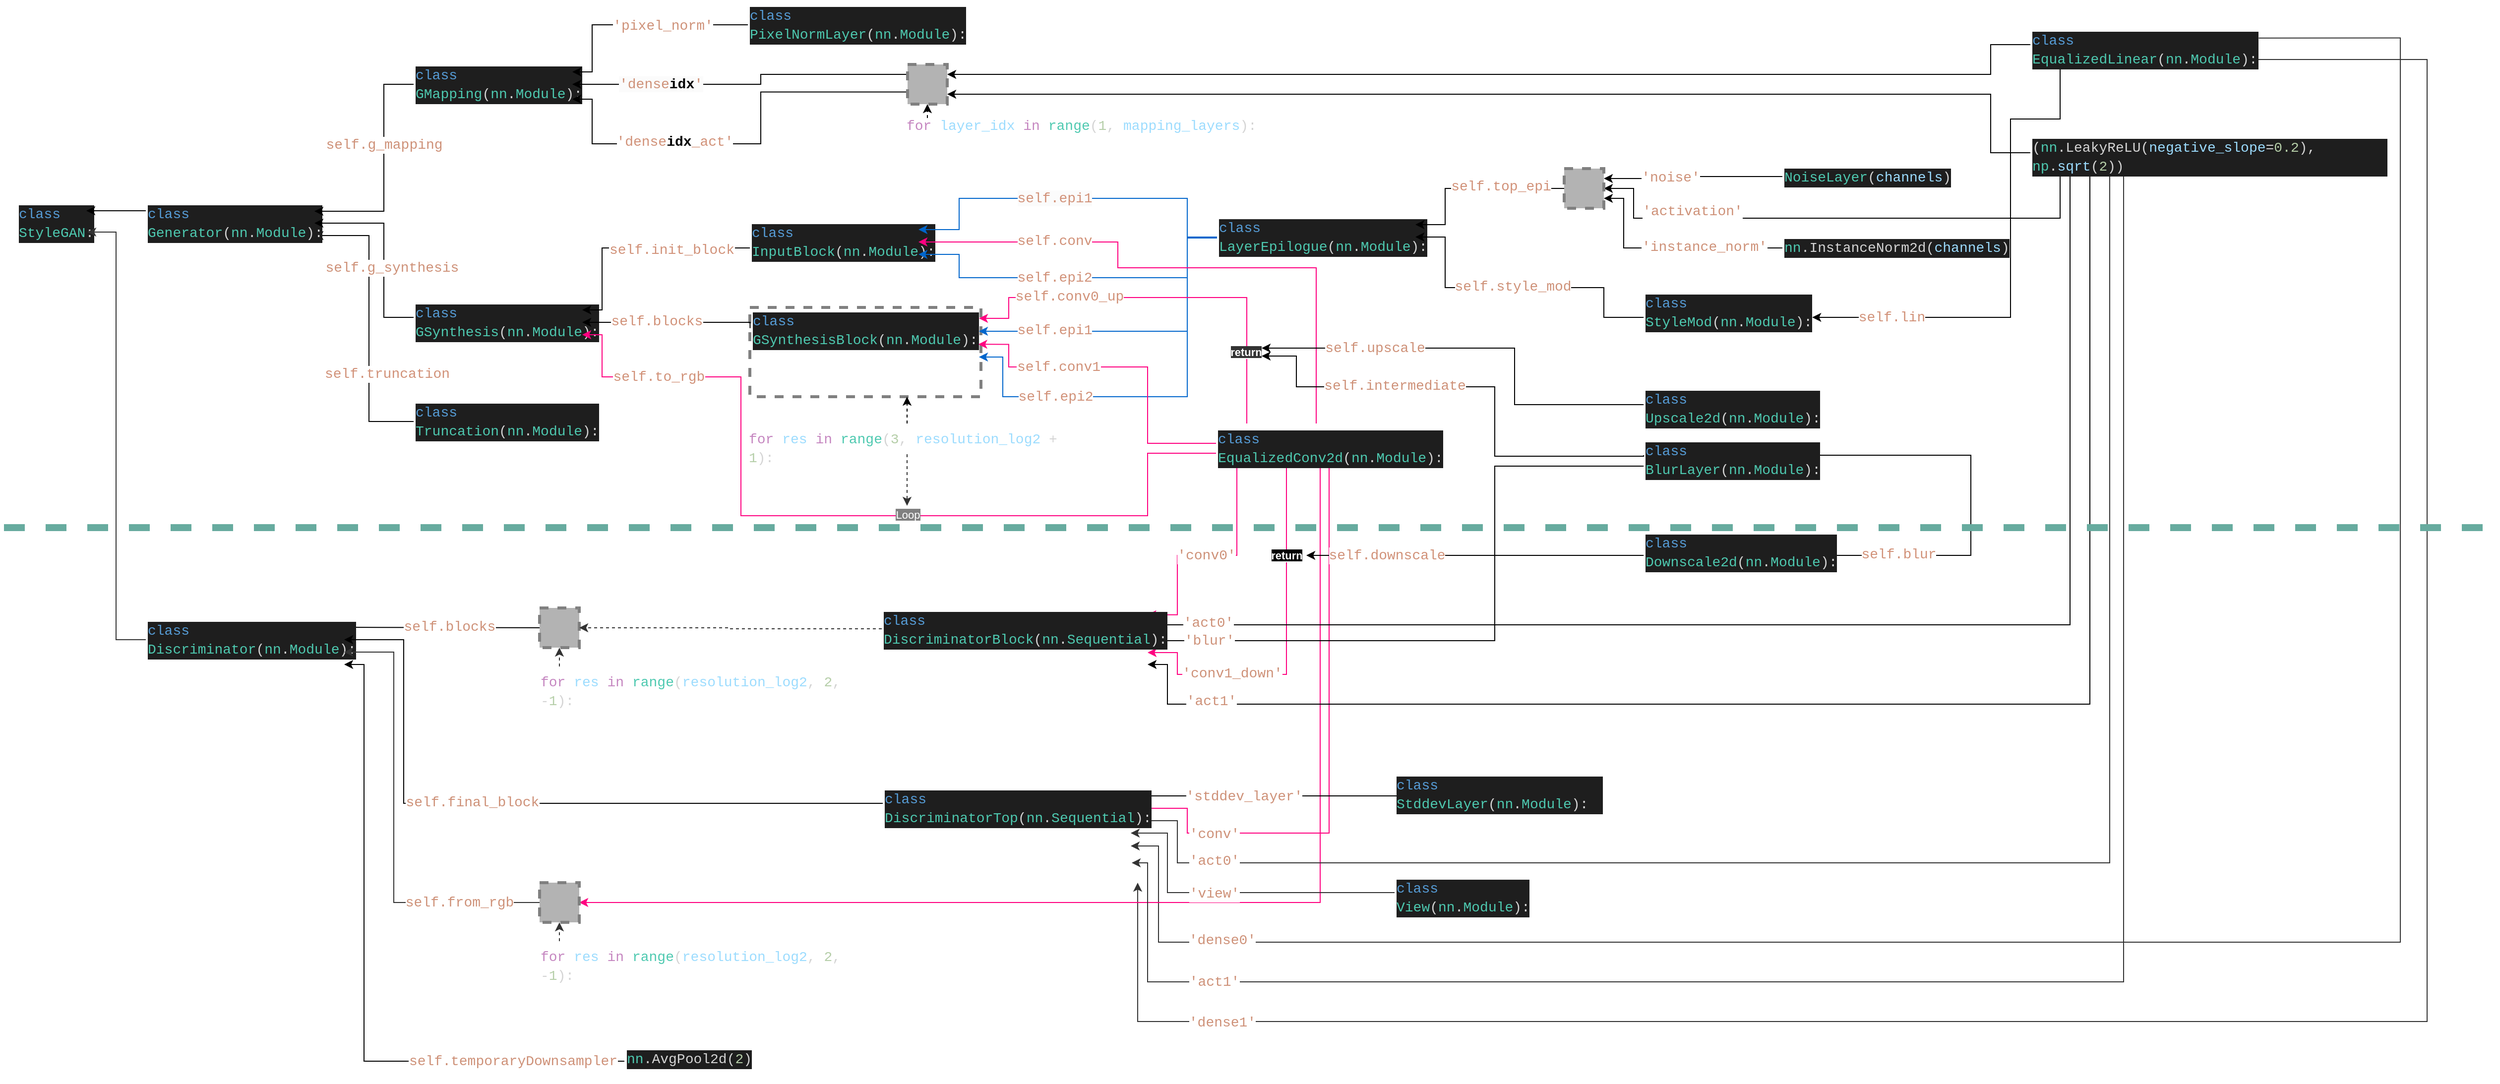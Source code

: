 <mxfile version="20.7.4" type="device"><diagram id="Vz_oZxvLydPCaEUs4q_l" name="Page-1"><mxGraphModel dx="3804" dy="1196" grid="1" gridSize="10" guides="1" tooltips="1" connect="1" arrows="1" fold="1" page="1" pageScale="1" pageWidth="850" pageHeight="1100" math="0" shadow="0"><root><mxCell id="0"/><mxCell id="1" parent="0"/><mxCell id="T80w9iqFl-Kv2HQaP5YV-95" style="edgeStyle=orthogonalEdgeStyle;rounded=0;orthogonalLoop=1;jettySize=auto;html=1;entryX=1;entryY=0.5;entryDx=0;entryDy=0;strokeColor=#FF0080;strokeWidth=1;fontColor=#CE9178;endArrow=classic;endFill=1;" edge="1" parent="1" source="mr9g302S0_Up_MQkXYOi-66" target="T80w9iqFl-Kv2HQaP5YV-90"><mxGeometry relative="1" as="geometry"><Array as="points"><mxPoint x="573" y="1050"/><mxPoint x="430" y="1050"/><mxPoint x="430" y="1025"/></Array></mxGeometry></mxCell><mxCell id="T80w9iqFl-Kv2HQaP5YV-96" value="&lt;span style=&quot;font-family: Consolas, &amp;quot;Courier New&amp;quot;, monospace; font-size: 14px;&quot;&gt;'conv'&lt;/span&gt;" style="edgeLabel;html=1;align=center;verticalAlign=middle;resizable=0;points=[];fontColor=#CE9178;" vertex="1" connectable="0" parent="T80w9iqFl-Kv2HQaP5YV-95"><mxGeometry x="0.538" y="1" relative="1" as="geometry"><mxPoint x="-29" as="offset"/></mxGeometry></mxCell><mxCell id="T80w9iqFl-Kv2HQaP5YV-38" value="" style="rounded=0;whiteSpace=wrap;html=1;dashed=1;labelBackgroundColor=#FFFFFF;strokeWidth=3;fillColor=none;strokeColor=#808080;" vertex="1" parent="1"><mxGeometry x="-11" y="520" width="233" height="90" as="geometry"/></mxCell><mxCell id="mr9g302S0_Up_MQkXYOi-111" style="edgeStyle=orthogonalEdgeStyle;rounded=0;orthogonalLoop=1;jettySize=auto;html=1;fontColor=#000000;entryX=1;entryY=0.75;entryDx=0;entryDy=0;" parent="1" source="mr9g302S0_Up_MQkXYOi-110" target="mr9g302S0_Up_MQkXYOi-3" edge="1"><mxGeometry relative="1" as="geometry"><mxPoint x="-260" y="430" as="targetPoint"/><Array as="points"><mxPoint x="-395" y="635"/><mxPoint x="-395" y="448"/></Array></mxGeometry></mxCell><mxCell id="T80w9iqFl-Kv2HQaP5YV-36" value="&lt;span style=&quot;border-color: var(--border-color); font-family: Consolas, &amp;quot;Courier New&amp;quot;, monospace; font-size: 14px;&quot;&gt;self&lt;/span&gt;&lt;span style=&quot;font-family: Consolas, &amp;quot;Courier New&amp;quot;, monospace; font-size: 14px;&quot;&gt;.&lt;/span&gt;&lt;span style=&quot;border-color: var(--border-color); font-family: Consolas, &amp;quot;Courier New&amp;quot;, monospace; font-size: 14px;&quot;&gt;truncation&lt;/span&gt;" style="edgeLabel;html=1;align=center;verticalAlign=middle;resizable=0;points=[];fontColor=#D19178;" vertex="1" connectable="0" parent="mr9g302S0_Up_MQkXYOi-111"><mxGeometry x="0.059" y="-1" relative="1" as="geometry"><mxPoint x="17" y="59" as="offset"/></mxGeometry></mxCell><mxCell id="mr9g302S0_Up_MQkXYOi-2" value="&lt;div style=&quot;color: rgb(212, 212, 212); background-color: rgb(30, 30, 30); font-family: Consolas, &amp;quot;Courier New&amp;quot;, monospace; font-weight: normal; font-size: 14px; line-height: 19px;&quot;&gt;&lt;div style=&quot;line-height: 19px;&quot;&gt;&lt;span style=&quot;color: #569cd6;&quot;&gt;class&lt;/span&gt; &lt;span style=&quot;color: #4ec9b0;&quot;&gt;StyleGAN&lt;/span&gt;:&lt;/div&gt;&lt;/div&gt;" style="text;whiteSpace=wrap;html=1;collapsible=0;" parent="1" vertex="1"><mxGeometry x="-750" y="410" width="70" height="50" as="geometry"/></mxCell><mxCell id="mr9g302S0_Up_MQkXYOi-17" style="edgeStyle=orthogonalEdgeStyle;rounded=0;orthogonalLoop=1;jettySize=auto;html=1;entryX=1;entryY=0.25;entryDx=0;entryDy=0;" parent="1" source="mr9g302S0_Up_MQkXYOi-3" target="mr9g302S0_Up_MQkXYOi-2" edge="1"><mxGeometry relative="1" as="geometry"><Array as="points"><mxPoint x="-650" y="423"/></Array></mxGeometry></mxCell><mxCell id="mr9g302S0_Up_MQkXYOi-3" value="&lt;div style=&quot;color: rgb(212, 212, 212); background-color: rgb(30, 30, 30); font-family: Consolas, &amp;quot;Courier New&amp;quot;, monospace; font-weight: normal; font-size: 14px; line-height: 19px;&quot;&gt;&lt;div style=&quot;line-height: 19px;&quot;&gt;&lt;span style=&quot;color: #569cd6;&quot;&gt;class&lt;/span&gt; &lt;span style=&quot;color: #4ec9b0;&quot;&gt;Generator&lt;/span&gt;(&lt;span style=&quot;color: #4ec9b0;&quot;&gt;nn&lt;/span&gt;.&lt;span style=&quot;color: #4ec9b0;&quot;&gt;Module&lt;/span&gt;):&lt;/div&gt;&lt;/div&gt;" style="text;whiteSpace=wrap;html=1;" parent="1" vertex="1"><mxGeometry x="-620" y="410" width="170" height="50" as="geometry"/></mxCell><mxCell id="mr9g302S0_Up_MQkXYOi-14" style="edgeStyle=orthogonalEdgeStyle;rounded=0;orthogonalLoop=1;jettySize=auto;html=1;entryX=1;entryY=0.25;entryDx=0;entryDy=0;exitX=0;exitY=0.5;exitDx=0;exitDy=0;" parent="1" source="mr9g302S0_Up_MQkXYOi-7" target="mr9g302S0_Up_MQkXYOi-3" edge="1"><mxGeometry relative="1" as="geometry"><mxPoint x="-280" y="199.998" as="sourcePoint"/><mxPoint x="-390" y="404.95" as="targetPoint"/><Array as="points"><mxPoint x="-380" y="295"/><mxPoint x="-380" y="423"/><mxPoint x="-450" y="423"/></Array></mxGeometry></mxCell><mxCell id="T80w9iqFl-Kv2HQaP5YV-7" value="&lt;font&gt;&lt;span style=&quot;border-color: var(--border-color); font-family: Consolas, &amp;quot;Courier New&amp;quot;, monospace; font-size: 14px;&quot;&gt;self&lt;/span&gt;&lt;span style=&quot;font-family: Consolas, &amp;quot;Courier New&amp;quot;, monospace; font-size: 14px; background-color: rgb(255, 255, 255);&quot;&gt;.&lt;/span&gt;&lt;span style=&quot;border-color: var(--border-color); font-family: Consolas, &amp;quot;Courier New&amp;quot;, monospace; font-size: 14px;&quot;&gt;g_mapping&lt;/span&gt;&lt;/font&gt;" style="edgeLabel;html=1;align=center;verticalAlign=middle;resizable=0;points=[];fontColor=#ce9178;" vertex="1" connectable="0" parent="mr9g302S0_Up_MQkXYOi-14"><mxGeometry x="-0.224" y="1" relative="1" as="geometry"><mxPoint x="-1" y="2" as="offset"/></mxGeometry></mxCell><mxCell id="mr9g302S0_Up_MQkXYOi-7" value="&lt;div style=&quot;color: rgb(212, 212, 212); background-color: rgb(30, 30, 30); font-family: Consolas, &amp;quot;Courier New&amp;quot;, monospace; font-weight: normal; font-size: 14px; line-height: 19px;&quot;&gt;&lt;div style=&quot;line-height: 19px;&quot;&gt;&lt;span style=&quot;color: #569cd6;&quot;&gt;class&lt;/span&gt; &lt;span style=&quot;color: #4ec9b0;&quot;&gt;GMapping&lt;/span&gt;(&lt;span style=&quot;color: #4ec9b0;&quot;&gt;nn&lt;/span&gt;.&lt;span style=&quot;color: #4ec9b0;&quot;&gt;Module&lt;/span&gt;):&lt;/div&gt;&lt;/div&gt;" style="text;whiteSpace=wrap;html=1;" parent="1" vertex="1"><mxGeometry x="-350" y="270" width="160" height="50" as="geometry"/></mxCell><mxCell id="mr9g302S0_Up_MQkXYOi-16" style="edgeStyle=orthogonalEdgeStyle;rounded=0;orthogonalLoop=1;jettySize=auto;html=1;entryX=1;entryY=0.5;entryDx=0;entryDy=0;" parent="1" source="mr9g302S0_Up_MQkXYOi-9" target="mr9g302S0_Up_MQkXYOi-3" edge="1"><mxGeometry relative="1" as="geometry"><Array as="points"><mxPoint x="-380" y="530"/><mxPoint x="-380" y="435"/></Array></mxGeometry></mxCell><mxCell id="T80w9iqFl-Kv2HQaP5YV-25" value="&lt;font&gt;&lt;span style=&quot;border-color: var(--border-color); font-family: Consolas, &amp;quot;Courier New&amp;quot;, monospace; font-size: 14px;&quot;&gt;self&lt;/span&gt;&lt;span style=&quot;font-family: Consolas, &amp;quot;Courier New&amp;quot;, monospace; font-size: 14px;&quot;&gt;.&lt;/span&gt;&lt;span style=&quot;border-color: var(--border-color); font-family: Consolas, &amp;quot;Courier New&amp;quot;, monospace; font-size: 14px;&quot;&gt;g_synthesis&lt;/span&gt;&lt;/font&gt;" style="edgeLabel;html=1;align=center;verticalAlign=middle;resizable=0;points=[];fontColor=#ce9178;" vertex="1" connectable="0" parent="mr9g302S0_Up_MQkXYOi-16"><mxGeometry x="0.692" y="-2" relative="1" as="geometry"><mxPoint x="48" y="47" as="offset"/></mxGeometry></mxCell><mxCell id="mr9g302S0_Up_MQkXYOi-9" value="&lt;div style=&quot;color: rgb(212, 212, 212); background-color: rgb(30, 30, 30); font-family: Consolas, &amp;quot;Courier New&amp;quot;, monospace; font-weight: normal; font-size: 14px; line-height: 19px;&quot;&gt;&lt;div style=&quot;line-height: 19px;&quot;&gt;&lt;span style=&quot;color: #569cd6;&quot;&gt;class&lt;/span&gt; &lt;span style=&quot;color: #4ec9b0;&quot;&gt;GSynthesis&lt;/span&gt;(&lt;span style=&quot;color: #4ec9b0;&quot;&gt;nn&lt;/span&gt;.&lt;span style=&quot;color: #4ec9b0;&quot;&gt;Module&lt;/span&gt;):&lt;/div&gt;&lt;/div&gt;" style="text;whiteSpace=wrap;html=1;" parent="1" vertex="1"><mxGeometry x="-350" y="510" width="170" height="50" as="geometry"/></mxCell><mxCell id="mr9g302S0_Up_MQkXYOi-13" style="edgeStyle=orthogonalEdgeStyle;rounded=0;orthogonalLoop=1;jettySize=auto;html=1;entryX=1;entryY=0.25;entryDx=0;entryDy=0;exitX=0;exitY=0.5;exitDx=0;exitDy=0;" parent="1" source="mr9g302S0_Up_MQkXYOi-11" target="mr9g302S0_Up_MQkXYOi-7" edge="1"><mxGeometry relative="1" as="geometry"><mxPoint x="180" y="140" as="sourcePoint"/><mxPoint x="-190" y="290" as="targetPoint"/><Array as="points"><mxPoint x="-170" y="235"/><mxPoint x="-170" y="283"/></Array></mxGeometry></mxCell><mxCell id="T80w9iqFl-Kv2HQaP5YV-16" value="&lt;span style=&quot;font-family: Consolas, &amp;quot;Courier New&amp;quot;, monospace; font-size: 14px; background-color: rgb(255, 255, 255);&quot;&gt;'pixel_norm'&lt;/span&gt;" style="edgeLabel;html=1;align=center;verticalAlign=middle;resizable=0;points=[];fontColor=#ce9178;" vertex="1" connectable="0" parent="mr9g302S0_Up_MQkXYOi-13"><mxGeometry x="0.82" y="1" relative="1" as="geometry"><mxPoint x="71" y="-48" as="offset"/></mxGeometry></mxCell><mxCell id="mr9g302S0_Up_MQkXYOi-11" value="&lt;div style=&quot;color: rgb(212, 212, 212); background-color: rgb(30, 30, 30); font-family: Consolas, &amp;quot;Courier New&amp;quot;, monospace; font-weight: normal; font-size: 14px; line-height: 19px;&quot;&gt;&lt;div&gt;&lt;span style=&quot;color: #569cd6;&quot;&gt;class&lt;/span&gt;&lt;span style=&quot;color: #d4d4d4;&quot;&gt; &lt;/span&gt;&lt;span style=&quot;color: #4ec9b0;&quot;&gt;PixelNormLayer&lt;/span&gt;&lt;span style=&quot;color: #d4d4d4;&quot;&gt;(&lt;/span&gt;&lt;span style=&quot;color: #4ec9b0;&quot;&gt;nn&lt;/span&gt;&lt;span style=&quot;color: #d4d4d4;&quot;&gt;.&lt;/span&gt;&lt;span style=&quot;color: #4ec9b0;&quot;&gt;Module&lt;/span&gt;&lt;span style=&quot;color: #d4d4d4;&quot;&gt;):&lt;/span&gt;&lt;/div&gt;&lt;/div&gt;" style="text;whiteSpace=wrap;html=1;" parent="1" vertex="1"><mxGeometry x="-13" y="210" width="200" height="50" as="geometry"/></mxCell><mxCell id="mr9g302S0_Up_MQkXYOi-64" style="edgeStyle=orthogonalEdgeStyle;rounded=0;orthogonalLoop=1;jettySize=auto;html=1;entryX=1;entryY=0.75;entryDx=0;entryDy=0;fontColor=#FFFFFF;" parent="1" source="mr9g302S0_Up_MQkXYOi-23" target="mr9g302S0_Up_MQkXYOi-62" edge="1"><mxGeometry relative="1" as="geometry"><Array as="points"><mxPoint x="1310" y="330"/><mxPoint x="1260" y="330"/><mxPoint x="1260" y="530"/></Array></mxGeometry></mxCell><mxCell id="T80w9iqFl-Kv2HQaP5YV-62" value="&lt;font color=&quot;#d19178&quot;&gt;&lt;span style=&quot;border-color: var(--border-color); font-family: Consolas, &amp;quot;Courier New&amp;quot;, monospace; font-size: 14px;&quot;&gt;self&lt;/span&gt;&lt;span style=&quot;font-family: Consolas, &amp;quot;Courier New&amp;quot;, monospace; font-size: 14px;&quot;&gt;.&lt;/span&gt;&lt;span style=&quot;border-color: var(--border-color); font-family: Consolas, &amp;quot;Courier New&amp;quot;, monospace; font-size: 14px;&quot;&gt;lin&lt;/span&gt;&lt;/font&gt;" style="edgeLabel;html=1;align=center;verticalAlign=middle;resizable=0;points=[];fontColor=#000000;" vertex="1" connectable="0" parent="mr9g302S0_Up_MQkXYOi-64"><mxGeometry x="0.507" y="-2" relative="1" as="geometry"><mxPoint x="-45" y="2" as="offset"/></mxGeometry></mxCell><mxCell id="T80w9iqFl-Kv2HQaP5YV-60" style="edgeStyle=orthogonalEdgeStyle;rounded=0;orthogonalLoop=1;jettySize=auto;html=1;entryX=1;entryY=0.25;entryDx=0;entryDy=0;strokeColor=#000000;strokeWidth=1;fontColor=#000000;endArrow=classic;endFill=1;" edge="1" parent="1" source="mr9g302S0_Up_MQkXYOi-23" target="T80w9iqFl-Kv2HQaP5YV-54"><mxGeometry relative="1" as="geometry"><Array as="points"><mxPoint x="1240" y="255"/><mxPoint x="1240" y="285"/></Array></mxGeometry></mxCell><mxCell id="T80w9iqFl-Kv2HQaP5YV-103" style="edgeStyle=orthogonalEdgeStyle;rounded=0;orthogonalLoop=1;jettySize=auto;html=1;strokeColor=#333333;strokeWidth=1;fontColor=#CE9178;endArrow=classic;endFill=1;exitX=1.001;exitY=0.333;exitDx=0;exitDy=0;exitPerimeter=0;" edge="1" parent="1" source="mr9g302S0_Up_MQkXYOi-23"><mxGeometry relative="1" as="geometry"><mxPoint x="373" y="1063" as="targetPoint"/><mxPoint x="1513.0" y="248" as="sourcePoint"/><Array as="points"><mxPoint x="1653" y="248"/><mxPoint x="1653" y="1160"/><mxPoint x="401" y="1160"/><mxPoint x="401" y="1063"/></Array></mxGeometry></mxCell><mxCell id="T80w9iqFl-Kv2HQaP5YV-104" value="&lt;span style=&quot;font-family: Consolas, &amp;quot;Courier New&amp;quot;, monospace; font-size: 14px;&quot;&gt;'dense0'&lt;/span&gt;" style="edgeLabel;html=1;align=center;verticalAlign=middle;resizable=0;points=[];fontColor=#CE9178;" vertex="1" connectable="0" parent="T80w9iqFl-Kv2HQaP5YV-103"><mxGeometry x="0.849" y="-2" relative="1" as="geometry"><mxPoint x="5" as="offset"/></mxGeometry></mxCell><mxCell id="T80w9iqFl-Kv2HQaP5YV-107" style="edgeStyle=orthogonalEdgeStyle;rounded=0;orthogonalLoop=1;jettySize=auto;html=1;strokeColor=#333333;strokeWidth=1;fontColor=#CE9178;endArrow=classic;endFill=1;" edge="1" parent="1" source="mr9g302S0_Up_MQkXYOi-23"><mxGeometry relative="1" as="geometry"><mxPoint x="380" y="1100" as="targetPoint"/><Array as="points"><mxPoint x="1680" y="270"/><mxPoint x="1680" y="1240"/><mxPoint x="380" y="1240"/></Array></mxGeometry></mxCell><mxCell id="T80w9iqFl-Kv2HQaP5YV-108" value="&lt;span style=&quot;font-family: Consolas, &amp;quot;Courier New&amp;quot;, monospace; font-size: 14px;&quot;&gt;'dense1'&lt;/span&gt;" style="edgeLabel;html=1;align=center;verticalAlign=middle;resizable=0;points=[];fontColor=#CE9178;" vertex="1" connectable="0" parent="T80w9iqFl-Kv2HQaP5YV-107"><mxGeometry x="0.821" y="1" relative="1" as="geometry"><mxPoint x="-6" as="offset"/></mxGeometry></mxCell><mxCell id="mr9g302S0_Up_MQkXYOi-23" value="&lt;div style=&quot;color: rgb(212, 212, 212); background-color: rgb(30, 30, 30); font-family: Consolas, &amp;quot;Courier New&amp;quot;, monospace; font-weight: normal; font-size: 14px; line-height: 19px;&quot;&gt;&lt;div&gt;&lt;span style=&quot;color: #569cd6;&quot;&gt;class&lt;/span&gt;&lt;span style=&quot;color: #d4d4d4;&quot;&gt; &lt;/span&gt;&lt;span style=&quot;color: #4ec9b0;&quot;&gt;EqualizedLinear&lt;/span&gt;&lt;span style=&quot;color: #d4d4d4;&quot;&gt;(&lt;/span&gt;&lt;span style=&quot;color: #4ec9b0;&quot;&gt;nn&lt;/span&gt;&lt;span style=&quot;color: #d4d4d4;&quot;&gt;.&lt;/span&gt;&lt;span style=&quot;color: #4ec9b0;&quot;&gt;Module&lt;/span&gt;&lt;span style=&quot;color: #d4d4d4;&quot;&gt;):&lt;/span&gt;&lt;/div&gt;&lt;/div&gt;" style="text;whiteSpace=wrap;html=1;" parent="1" vertex="1"><mxGeometry x="1280" y="235" width="230" height="40" as="geometry"/></mxCell><mxCell id="mr9g302S0_Up_MQkXYOi-27" style="edgeStyle=orthogonalEdgeStyle;rounded=0;orthogonalLoop=1;jettySize=auto;html=1;entryX=1;entryY=0.8;entryDx=0;entryDy=0;entryPerimeter=0;exitX=-0.02;exitY=0.695;exitDx=0;exitDy=0;exitPerimeter=0;" parent="1" source="T80w9iqFl-Kv2HQaP5YV-54" target="mr9g302S0_Up_MQkXYOi-7" edge="1"><mxGeometry relative="1" as="geometry"><mxPoint x="60" y="340" as="sourcePoint"/><mxPoint x="-170" y="310" as="targetPoint"/><Array as="points"><mxPoint y="303"/><mxPoint y="355"/><mxPoint x="-170" y="355"/><mxPoint x="-170" y="310"/></Array></mxGeometry></mxCell><mxCell id="T80w9iqFl-Kv2HQaP5YV-10" value="&lt;font style=&quot;border-color: var(--border-color); font-family: Consolas, &amp;quot;Courier New&amp;quot;, monospace; font-size: 14px;&quot;&gt;'dense&lt;/font&gt;&lt;b style=&quot;border-color: var(--border-color); font-family: Consolas, &amp;quot;Courier New&amp;quot;, monospace; font-size: 14px;&quot;&gt;&lt;font color=&quot;#000000&quot; style=&quot;border-color: var(--border-color);&quot;&gt;idx&lt;/font&gt;&lt;/b&gt;&lt;font style=&quot;border-color: var(--border-color); font-family: Consolas, &amp;quot;Courier New&amp;quot;, monospace; font-size: 14px;&quot;&gt;_act'&lt;/font&gt;" style="edgeLabel;html=1;align=center;verticalAlign=middle;resizable=0;points=[];fontColor=#d19178;" vertex="1" connectable="0" parent="mr9g302S0_Up_MQkXYOi-27"><mxGeometry x="0.83" y="1" relative="1" as="geometry"><mxPoint x="84" y="26" as="offset"/></mxGeometry></mxCell><mxCell id="mr9g302S0_Up_MQkXYOi-50" style="edgeStyle=orthogonalEdgeStyle;rounded=0;orthogonalLoop=1;jettySize=auto;html=1;entryX=1;entryY=0.5;entryDx=0;entryDy=0;fontColor=#FFFFFF;" parent="1" source="mr9g302S0_Up_MQkXYOi-26" target="T80w9iqFl-Kv2HQaP5YV-47" edge="1"><mxGeometry relative="1" as="geometry"><Array as="points"><mxPoint x="1310" y="430"/><mxPoint x="880" y="430"/><mxPoint x="880" y="400"/></Array><mxPoint x="814.8" y="475" as="targetPoint"/></mxGeometry></mxCell><mxCell id="T80w9iqFl-Kv2HQaP5YV-52" value="&lt;span style=&quot;font-family: Consolas, &amp;quot;Courier New&amp;quot;, monospace; font-size: 14px;&quot;&gt;'activation'&lt;/span&gt;" style="edgeLabel;html=1;align=center;verticalAlign=middle;resizable=0;points=[];fontColor=#CE9178;" vertex="1" connectable="0" parent="mr9g302S0_Up_MQkXYOi-50"><mxGeometry x="0.883" y="-1" relative="1" as="geometry"><mxPoint x="58" y="21" as="offset"/></mxGeometry></mxCell><mxCell id="T80w9iqFl-Kv2HQaP5YV-58" style="edgeStyle=orthogonalEdgeStyle;rounded=0;orthogonalLoop=1;jettySize=auto;html=1;entryX=0.5;entryY=1;entryDx=0;entryDy=0;strokeColor=#000000;strokeWidth=1;fontColor=#000000;endArrow=classic;endFill=1;dashed=1;" edge="1" parent="1" source="mr9g302S0_Up_MQkXYOi-30" target="T80w9iqFl-Kv2HQaP5YV-54"><mxGeometry relative="1" as="geometry"><Array as="points"><mxPoint x="250" y="330"/><mxPoint x="250" y="330"/></Array></mxGeometry></mxCell><mxCell id="mr9g302S0_Up_MQkXYOi-30" value="&lt;div style=&quot;color: rgb(212, 212, 212); font-family: Consolas, &amp;quot;Courier New&amp;quot;, monospace; font-weight: normal; font-size: 14px; line-height: 19px;&quot;&gt;&lt;div style=&quot;&quot;&gt;&lt;span style=&quot;color: rgb(197, 134, 192);&quot;&gt;for&lt;/span&gt;&lt;span style=&quot;color: rgb(212, 212, 212);&quot;&gt; &lt;/span&gt;&lt;span style=&quot;color: rgb(156, 220, 254);&quot;&gt;layer_idx&lt;/span&gt;&lt;span style=&quot;color: rgb(212, 212, 212);&quot;&gt; &lt;/span&gt;&lt;span style=&quot;color: rgb(197, 134, 192);&quot;&gt;in&lt;/span&gt;&lt;span style=&quot;color: rgb(212, 212, 212);&quot;&gt; &lt;/span&gt;&lt;span style=&quot;color: rgb(78, 201, 176);&quot;&gt;range&lt;/span&gt;&lt;span style=&quot;color: rgb(212, 212, 212);&quot;&gt;(&lt;/span&gt;&lt;span style=&quot;color: rgb(181, 206, 168);&quot;&gt;1&lt;/span&gt;&lt;span style=&quot;color: rgb(212, 212, 212);&quot;&gt;, &lt;/span&gt;&lt;span style=&quot;color: rgb(156, 220, 254);&quot;&gt;mapping_layers&lt;/span&gt;&lt;span style=&quot;color: rgb(212, 212, 212);&quot;&gt;):&lt;/span&gt;&lt;/div&gt;&lt;/div&gt;" style="text;whiteSpace=wrap;html=1;fillColor=none;strokeColor=none;align=left;verticalAlign=bottom;" parent="1" vertex="1"><mxGeometry x="145" y="329" width="360" height="20" as="geometry"/></mxCell><mxCell id="mr9g302S0_Up_MQkXYOi-33" style="edgeStyle=orthogonalEdgeStyle;rounded=0;orthogonalLoop=1;jettySize=auto;html=1;entryX=1;entryY=0.25;entryDx=0;entryDy=0;fontColor=#FFFFFF;" parent="1" source="mr9g302S0_Up_MQkXYOi-32" target="mr9g302S0_Up_MQkXYOi-9" edge="1"><mxGeometry relative="1" as="geometry"><Array as="points"><mxPoint x="-160" y="460"/><mxPoint x="-160" y="523"/></Array></mxGeometry></mxCell><mxCell id="T80w9iqFl-Kv2HQaP5YV-28" value="&lt;span style=&quot;border-color: var(--border-color); font-family: Consolas, &amp;quot;Courier New&amp;quot;, monospace; font-size: 14px;&quot;&gt;self&lt;/span&gt;&lt;span style=&quot;font-family: Consolas, &amp;quot;Courier New&amp;quot;, monospace; font-size: 14px;&quot;&gt;.&lt;/span&gt;&lt;span style=&quot;border-color: var(--border-color); font-family: Consolas, &amp;quot;Courier New&amp;quot;, monospace; font-size: 14px;&quot;&gt;init_block&lt;/span&gt;" style="edgeLabel;html=1;align=center;verticalAlign=middle;resizable=0;points=[];fontColor=#d19178;" vertex="1" connectable="0" parent="mr9g302S0_Up_MQkXYOi-33"><mxGeometry x="0.75" y="1" relative="1" as="geometry"><mxPoint x="69" y="-52" as="offset"/></mxGeometry></mxCell><mxCell id="mr9g302S0_Up_MQkXYOi-32" value="&lt;div style=&quot;color: rgb(212, 212, 212); background-color: rgb(30, 30, 30); font-family: Consolas, &amp;quot;Courier New&amp;quot;, monospace; font-weight: normal; font-size: 14px; line-height: 19px;&quot;&gt;&lt;div&gt;&lt;span style=&quot;color: #569cd6;&quot;&gt;class&lt;/span&gt;&lt;span style=&quot;color: #d4d4d4;&quot;&gt; &lt;/span&gt;&lt;span style=&quot;color: #4ec9b0;&quot;&gt;InputBlock&lt;/span&gt;&lt;span style=&quot;color: #d4d4d4;&quot;&gt;(&lt;/span&gt;&lt;span style=&quot;color: #4ec9b0;&quot;&gt;nn&lt;/span&gt;&lt;span style=&quot;color: #d4d4d4;&quot;&gt;.&lt;/span&gt;&lt;span style=&quot;color: #4ec9b0;&quot;&gt;Module&lt;/span&gt;&lt;span style=&quot;color: #d4d4d4;&quot;&gt;):&lt;/span&gt;&lt;/div&gt;&lt;/div&gt;" style="text;whiteSpace=wrap;html=1;fontColor=#FFFFFF;" parent="1" vertex="1"><mxGeometry x="-11" y="429" width="170" height="50" as="geometry"/></mxCell><mxCell id="mr9g302S0_Up_MQkXYOi-38" style="edgeStyle=orthogonalEdgeStyle;rounded=0;orthogonalLoop=1;jettySize=auto;html=1;fontColor=#FFFFFF;entryX=1;entryY=0.25;entryDx=0;entryDy=0;strokeColor=#0066CC;" parent="1" source="mr9g302S0_Up_MQkXYOi-37" target="mr9g302S0_Up_MQkXYOi-32" edge="1"><mxGeometry relative="1" as="geometry"><mxPoint x="200" y="430" as="targetPoint"/><Array as="points"><mxPoint x="430" y="450"/><mxPoint x="430" y="410"/><mxPoint x="200" y="410"/><mxPoint x="200" y="442"/></Array></mxGeometry></mxCell><mxCell id="T80w9iqFl-Kv2HQaP5YV-30" value="&lt;span style=&quot;border-color: var(--border-color); background-color: rgb(251, 251, 251); font-family: Consolas, &amp;quot;Courier New&amp;quot;, monospace; font-size: 14px;&quot;&gt;self&lt;/span&gt;&lt;span style=&quot;border-color: var(--border-color); background-color: rgb(251, 251, 251); font-family: Consolas, &amp;quot;Courier New&amp;quot;, monospace; font-size: 14px;&quot;&gt;.&lt;/span&gt;&lt;span style=&quot;border-color: var(--border-color); background-color: rgb(251, 251, 251); font-family: Consolas, &amp;quot;Courier New&amp;quot;, monospace; font-size: 14px;&quot;&gt;epi1&lt;/span&gt;" style="edgeLabel;html=1;align=center;verticalAlign=middle;resizable=0;points=[];fontColor=#d19178;" vertex="1" connectable="0" parent="mr9g302S0_Up_MQkXYOi-38"><mxGeometry x="0.797" y="-1" relative="1" as="geometry"><mxPoint x="99" y="-31" as="offset"/></mxGeometry></mxCell><mxCell id="mr9g302S0_Up_MQkXYOi-72" style="edgeStyle=orthogonalEdgeStyle;rounded=0;orthogonalLoop=1;jettySize=auto;html=1;fontColor=#FFFFFF;entryX=1;entryY=0.75;entryDx=0;entryDy=0;strokeColor=#0066CC;" parent="1" source="mr9g302S0_Up_MQkXYOi-37" target="mr9g302S0_Up_MQkXYOi-32" edge="1"><mxGeometry relative="1" as="geometry"><Array as="points"><mxPoint x="430" y="450"/><mxPoint x="430" y="490"/><mxPoint x="200" y="490"/><mxPoint x="200" y="467"/></Array><mxPoint x="180" y="530" as="targetPoint"/></mxGeometry></mxCell><mxCell id="T80w9iqFl-Kv2HQaP5YV-32" value="&lt;span style=&quot;border-color: var(--border-color); font-family: Consolas, &amp;quot;Courier New&amp;quot;, monospace; font-size: 14px;&quot;&gt;self&lt;/span&gt;&lt;span style=&quot;font-family: Consolas, &amp;quot;Courier New&amp;quot;, monospace; font-size: 14px;&quot;&gt;.&lt;/span&gt;&lt;span style=&quot;border-color: var(--border-color); font-family: Consolas, &amp;quot;Courier New&amp;quot;, monospace; font-size: 14px;&quot;&gt;epi2&lt;/span&gt;" style="edgeLabel;html=1;align=center;verticalAlign=middle;resizable=0;points=[];fontColor=#D19178;" vertex="1" connectable="0" parent="mr9g302S0_Up_MQkXYOi-72"><mxGeometry x="0.793" y="-1" relative="1" as="geometry"><mxPoint x="99" y="24" as="offset"/></mxGeometry></mxCell><mxCell id="mr9g302S0_Up_MQkXYOi-93" style="edgeStyle=orthogonalEdgeStyle;rounded=0;orthogonalLoop=1;jettySize=auto;html=1;fontColor=#000000;strokeColor=#0066CC;" parent="1" source="mr9g302S0_Up_MQkXYOi-37" target="T80w9iqFl-Kv2HQaP5YV-37" edge="1"><mxGeometry relative="1" as="geometry"><Array as="points"><mxPoint x="430" y="450"/><mxPoint x="430" y="544"/></Array><mxPoint x="280" y="580" as="targetPoint"/></mxGeometry></mxCell><mxCell id="T80w9iqFl-Kv2HQaP5YV-43" value="&lt;span style=&quot;border-color: var(--border-color); font-family: Consolas, &amp;quot;Courier New&amp;quot;, monospace; font-size: 14px;&quot;&gt;self&lt;/span&gt;&lt;span style=&quot;font-family: Consolas, &amp;quot;Courier New&amp;quot;, monospace; font-size: 14px;&quot;&gt;.&lt;/span&gt;&lt;span style=&quot;border-color: var(--border-color); font-family: Consolas, &amp;quot;Courier New&amp;quot;, monospace; font-size: 14px;&quot;&gt;epi1&lt;/span&gt;" style="edgeLabel;html=1;align=center;verticalAlign=middle;resizable=0;points=[];fontColor=#D19178;" vertex="1" connectable="0" parent="mr9g302S0_Up_MQkXYOi-93"><mxGeometry x="0.931" relative="1" as="geometry"><mxPoint x="64" y="-1" as="offset"/></mxGeometry></mxCell><mxCell id="mr9g302S0_Up_MQkXYOi-99" style="edgeStyle=orthogonalEdgeStyle;rounded=0;orthogonalLoop=1;jettySize=auto;html=1;fontColor=#000000;entryX=1;entryY=1;entryDx=0;entryDy=0;strokeColor=#0066CC;" parent="1" source="mr9g302S0_Up_MQkXYOi-37" target="T80w9iqFl-Kv2HQaP5YV-37" edge="1"><mxGeometry relative="1" as="geometry"><Array as="points"><mxPoint x="430" y="449"/><mxPoint x="430" y="610"/><mxPoint x="244" y="610"/><mxPoint x="244" y="570"/></Array><mxPoint x="260" y="630" as="targetPoint"/></mxGeometry></mxCell><mxCell id="T80w9iqFl-Kv2HQaP5YV-45" value="&lt;span style=&quot;border-color: var(--border-color); font-family: Consolas, &amp;quot;Courier New&amp;quot;, monospace; font-size: 14px;&quot;&gt;self&lt;/span&gt;&lt;span style=&quot;font-family: Consolas, &amp;quot;Courier New&amp;quot;, monospace; font-size: 14px;&quot;&gt;.&lt;/span&gt;&lt;span style=&quot;border-color: var(--border-color); font-family: Consolas, &amp;quot;Courier New&amp;quot;, monospace; font-size: 14px;&quot;&gt;epi2&lt;/span&gt;" style="edgeLabel;html=1;align=center;verticalAlign=middle;resizable=0;points=[];fontColor=#D19178;" vertex="1" connectable="0" parent="mr9g302S0_Up_MQkXYOi-99"><mxGeometry x="0.906" y="1" relative="1" as="geometry"><mxPoint x="56" y="39" as="offset"/></mxGeometry></mxCell><mxCell id="mr9g302S0_Up_MQkXYOi-37" value="&lt;div style=&quot;color: rgb(212, 212, 212); background-color: rgb(30, 30, 30); font-family: Consolas, &amp;quot;Courier New&amp;quot;, monospace; font-weight: normal; font-size: 14px; line-height: 19px;&quot;&gt;&lt;div&gt;&lt;span style=&quot;color: #569cd6;&quot;&gt;class&lt;/span&gt;&lt;span style=&quot;color: #d4d4d4;&quot;&gt; &lt;/span&gt;&lt;span style=&quot;color: #4ec9b0;&quot;&gt;LayerEpilogue&lt;/span&gt;&lt;span style=&quot;color: #d4d4d4;&quot;&gt;(&lt;/span&gt;&lt;span style=&quot;color: #4ec9b0;&quot;&gt;nn&lt;/span&gt;&lt;span style=&quot;color: #d4d4d4;&quot;&gt;.&lt;/span&gt;&lt;span style=&quot;color: #4ec9b0;&quot;&gt;Module&lt;/span&gt;&lt;span style=&quot;color: #d4d4d4;&quot;&gt;):&lt;/span&gt;&lt;/div&gt;&lt;/div&gt;" style="text;whiteSpace=wrap;html=1;fontColor=#FFFFFF;" parent="1" vertex="1"><mxGeometry x="460" y="424" width="200" height="50" as="geometry"/></mxCell><mxCell id="mr9g302S0_Up_MQkXYOi-48" style="edgeStyle=orthogonalEdgeStyle;rounded=0;orthogonalLoop=1;jettySize=auto;html=1;fontColor=#FFFFFF;entryX=1;entryY=0.25;entryDx=0;entryDy=0;exitX=0;exitY=0.5;exitDx=0;exitDy=0;" parent="1" source="mr9g302S0_Up_MQkXYOi-45" target="T80w9iqFl-Kv2HQaP5YV-47" edge="1"><mxGeometry relative="1" as="geometry"><mxPoint x="1860" y="420" as="sourcePoint"/><mxPoint x="910" y="365" as="targetPoint"/></mxGeometry></mxCell><mxCell id="T80w9iqFl-Kv2HQaP5YV-50" value="&lt;span style=&quot;color: rgb(206, 145, 120); font-family: Consolas, &amp;quot;Courier New&amp;quot;, monospace; font-size: 14px;&quot;&gt;'noise'&lt;/span&gt;" style="edgeLabel;html=1;align=center;verticalAlign=middle;resizable=0;points=[];fontColor=#D19178;" vertex="1" connectable="0" parent="mr9g302S0_Up_MQkXYOi-48"><mxGeometry x="0.504" relative="1" as="geometry"><mxPoint x="22" y="-1" as="offset"/></mxGeometry></mxCell><mxCell id="mr9g302S0_Up_MQkXYOi-45" value="&lt;div style=&quot;color: rgb(212, 212, 212); background-color: rgb(30, 30, 30); font-family: Consolas, &amp;quot;Courier New&amp;quot;, monospace; font-weight: normal; font-size: 14px; line-height: 19px;&quot;&gt;&lt;div&gt;&lt;span style=&quot;color: #4ec9b0;&quot;&gt;NoiseLayer&lt;/span&gt;&lt;span style=&quot;color: #d4d4d4;&quot;&gt;(&lt;/span&gt;&lt;span style=&quot;color: #9cdcfe;&quot;&gt;channels&lt;/span&gt;&lt;span style=&quot;color: #d4d4d4;&quot;&gt;)&lt;/span&gt;&lt;/div&gt;&lt;/div&gt;" style="text;whiteSpace=wrap;html=1;fontColor=#FFFFFF;" parent="1" vertex="1"><mxGeometry x="1030" y="373" width="190" height="30" as="geometry"/></mxCell><mxCell id="mr9g302S0_Up_MQkXYOi-47" style="edgeStyle=orthogonalEdgeStyle;rounded=0;orthogonalLoop=1;jettySize=auto;html=1;fontColor=#FFFFFF;entryX=1;entryY=0.25;entryDx=0;entryDy=0;exitX=0;exitY=0.5;exitDx=0;exitDy=0;" parent="1" source="T80w9iqFl-Kv2HQaP5YV-47" target="mr9g302S0_Up_MQkXYOi-37" edge="1"><mxGeometry relative="1" as="geometry"><Array as="points"><mxPoint x="690" y="400"/><mxPoint x="690" y="437"/></Array></mxGeometry></mxCell><mxCell id="T80w9iqFl-Kv2HQaP5YV-49" value="&lt;span style=&quot;border-color: var(--border-color); font-family: Consolas, &amp;quot;Courier New&amp;quot;, monospace; font-size: 14px; text-align: left;&quot;&gt;self&lt;/span&gt;&lt;span style=&quot;border-color: var(--border-color); font-family: Consolas, &amp;quot;Courier New&amp;quot;, monospace; font-size: 14px; text-align: left;&quot;&gt;.&lt;/span&gt;&lt;span style=&quot;border-color: var(--border-color); font-family: Consolas, &amp;quot;Courier New&amp;quot;, monospace; font-size: 14px; text-align: left;&quot;&gt;top_epi&lt;/span&gt;" style="edgeLabel;html=1;align=center;verticalAlign=middle;resizable=0;points=[];fontColor=#D19178;" vertex="1" connectable="0" parent="mr9g302S0_Up_MQkXYOi-47"><mxGeometry x="-0.216" y="1" relative="1" as="geometry"><mxPoint x="9" y="-3" as="offset"/></mxGeometry></mxCell><mxCell id="mr9g302S0_Up_MQkXYOi-58" style="edgeStyle=orthogonalEdgeStyle;rounded=0;orthogonalLoop=1;jettySize=auto;html=1;entryX=1;entryY=0.75;entryDx=0;entryDy=0;fontColor=#FFFFFF;" parent="1" source="mr9g302S0_Up_MQkXYOi-57" target="T80w9iqFl-Kv2HQaP5YV-47" edge="1"><mxGeometry relative="1" as="geometry"><mxPoint x="814.8" y="467.5" as="targetPoint"/><Array as="points"><mxPoint x="870" y="460"/><mxPoint x="870" y="410"/></Array></mxGeometry></mxCell><mxCell id="T80w9iqFl-Kv2HQaP5YV-51" value="&lt;span style=&quot;font-family: Consolas, &amp;quot;Courier New&amp;quot;, monospace; font-size: 14px;&quot;&gt;&lt;font color=&quot;#ce9178&quot;&gt;'instance_norm'&lt;/font&gt;&lt;/span&gt;" style="edgeLabel;html=1;align=center;verticalAlign=middle;resizable=0;points=[];fontColor=#D19178;" vertex="1" connectable="0" parent="mr9g302S0_Up_MQkXYOi-58"><mxGeometry x="0.377" y="1" relative="1" as="geometry"><mxPoint x="79" y="-2" as="offset"/></mxGeometry></mxCell><mxCell id="mr9g302S0_Up_MQkXYOi-57" value="&lt;div style=&quot;color: rgb(212, 212, 212); background-color: rgb(30, 30, 30); font-family: Consolas, &amp;quot;Courier New&amp;quot;, monospace; font-weight: normal; font-size: 14px; line-height: 19px;&quot;&gt;&lt;div&gt;&lt;span style=&quot;color: #4ec9b0;&quot;&gt;nn&lt;/span&gt;&lt;span style=&quot;color: #d4d4d4;&quot;&gt;.InstanceNorm2d(&lt;/span&gt;&lt;span style=&quot;color: #9cdcfe;&quot;&gt;channels&lt;/span&gt;&lt;span style=&quot;color: #d4d4d4;&quot;&gt;)&lt;/span&gt;&lt;/div&gt;&lt;/div&gt;" style="text;whiteSpace=wrap;html=1;fontColor=#FFFFFF;" parent="1" vertex="1"><mxGeometry x="1030" y="444" width="210" height="30" as="geometry"/></mxCell><mxCell id="mr9g302S0_Up_MQkXYOi-63" style="edgeStyle=orthogonalEdgeStyle;rounded=0;orthogonalLoop=1;jettySize=auto;html=1;fontColor=#FFFFFF;entryX=1;entryY=0.5;entryDx=0;entryDy=0;" parent="1" source="mr9g302S0_Up_MQkXYOi-62" target="mr9g302S0_Up_MQkXYOi-37" edge="1"><mxGeometry relative="1" as="geometry"><Array as="points"><mxPoint x="850" y="530"/><mxPoint x="850" y="500"/><mxPoint x="690" y="500"/><mxPoint x="690" y="449"/></Array></mxGeometry></mxCell><mxCell id="T80w9iqFl-Kv2HQaP5YV-53" value="&lt;span style=&quot;border-color: var(--border-color); font-family: Consolas, &amp;quot;Courier New&amp;quot;, monospace; font-size: 14px; text-align: left;&quot;&gt;self&lt;/span&gt;&lt;span style=&quot;border-color: var(--border-color); font-family: Consolas, &amp;quot;Courier New&amp;quot;, monospace; font-size: 14px; text-align: left;&quot;&gt;.&lt;/span&gt;&lt;span style=&quot;border-color: var(--border-color); font-family: Consolas, &amp;quot;Courier New&amp;quot;, monospace; font-size: 14px; text-align: left;&quot;&gt;style_mod&lt;/span&gt;" style="edgeLabel;html=1;align=center;verticalAlign=middle;resizable=0;points=[];fontColor=#CE9178;" vertex="1" connectable="0" parent="mr9g302S0_Up_MQkXYOi-63"><mxGeometry x="0.815" y="-1" relative="1" as="geometry"><mxPoint x="69" y="51" as="offset"/></mxGeometry></mxCell><mxCell id="mr9g302S0_Up_MQkXYOi-62" value="&lt;div style=&quot;color: rgb(212, 212, 212); background-color: rgb(30, 30, 30); font-family: Consolas, &amp;quot;Courier New&amp;quot;, monospace; font-weight: normal; font-size: 14px; line-height: 19px;&quot;&gt;&lt;div&gt;&lt;span style=&quot;color: #569cd6;&quot;&gt;class&lt;/span&gt;&lt;span style=&quot;color: #d4d4d4;&quot;&gt; &lt;/span&gt;&lt;span style=&quot;color: #4ec9b0;&quot;&gt;StyleMod&lt;/span&gt;&lt;span style=&quot;color: #d4d4d4;&quot;&gt;(&lt;/span&gt;&lt;span style=&quot;color: #4ec9b0;&quot;&gt;nn&lt;/span&gt;&lt;span style=&quot;color: #d4d4d4;&quot;&gt;.&lt;/span&gt;&lt;span style=&quot;color: #4ec9b0;&quot;&gt;Module&lt;/span&gt;&lt;span style=&quot;color: #d4d4d4;&quot;&gt;):&lt;/span&gt;&lt;/div&gt;&lt;/div&gt;" style="text;whiteSpace=wrap;html=1;fontColor=#FFFFFF;" parent="1" vertex="1"><mxGeometry x="890.1" y="500" width="170" height="40" as="geometry"/></mxCell><mxCell id="mr9g302S0_Up_MQkXYOi-67" style="edgeStyle=orthogonalEdgeStyle;rounded=0;orthogonalLoop=1;jettySize=auto;html=1;entryX=1;entryY=0.5;entryDx=0;entryDy=0;fontColor=#FFFFFF;strokeColor=#FF0080;" parent="1" source="mr9g302S0_Up_MQkXYOi-66" target="mr9g302S0_Up_MQkXYOi-32" edge="1"><mxGeometry x="0.013" y="80" relative="1" as="geometry"><Array as="points"><mxPoint x="560" y="480"/><mxPoint x="360" y="480"/><mxPoint x="360" y="454"/></Array><mxPoint as="offset"/></mxGeometry></mxCell><mxCell id="T80w9iqFl-Kv2HQaP5YV-31" value="&lt;span style=&quot;border-color: var(--border-color); font-family: Consolas, &amp;quot;Courier New&amp;quot;, monospace; font-size: 14px;&quot;&gt;self&lt;/span&gt;&lt;span style=&quot;font-family: Consolas, &amp;quot;Courier New&amp;quot;, monospace; font-size: 14px;&quot;&gt;.&lt;/span&gt;&lt;span style=&quot;border-color: var(--border-color); font-family: Consolas, &amp;quot;Courier New&amp;quot;, monospace; font-size: 14px;&quot;&gt;conv&lt;/span&gt;" style="edgeLabel;html=1;align=center;verticalAlign=middle;resizable=0;points=[];fontColor=#D19178;" vertex="1" connectable="0" parent="mr9g302S0_Up_MQkXYOi-67"><mxGeometry x="0.898" y="-1" relative="1" as="geometry"><mxPoint x="107" as="offset"/></mxGeometry></mxCell><mxCell id="mr9g302S0_Up_MQkXYOi-82" style="edgeStyle=orthogonalEdgeStyle;rounded=0;orthogonalLoop=1;jettySize=auto;html=1;fontColor=#FFFFFF;entryX=1;entryY=0.25;entryDx=0;entryDy=0;strokeColor=#FF0080;" parent="1" source="mr9g302S0_Up_MQkXYOi-66" target="T80w9iqFl-Kv2HQaP5YV-37" edge="1"><mxGeometry relative="1" as="geometry"><Array as="points"><mxPoint x="490" y="510"/><mxPoint x="250" y="510"/><mxPoint x="250" y="531"/></Array><mxPoint x="270" y="540" as="targetPoint"/></mxGeometry></mxCell><mxCell id="T80w9iqFl-Kv2HQaP5YV-40" value="&lt;span style=&quot;border-color: var(--border-color); font-family: Consolas, &amp;quot;Courier New&amp;quot;, monospace; font-size: 14px;&quot;&gt;self&lt;/span&gt;&lt;span style=&quot;font-family: Consolas, &amp;quot;Courier New&amp;quot;, monospace; font-size: 14px;&quot;&gt;.&lt;/span&gt;&lt;span style=&quot;border-color: var(--border-color); font-family: Consolas, &amp;quot;Courier New&amp;quot;, monospace; font-size: 14px;&quot;&gt;conv0_up&lt;/span&gt;" style="edgeLabel;html=1;align=center;verticalAlign=middle;resizable=0;points=[];fontColor=#D19178;" vertex="1" connectable="0" parent="mr9g302S0_Up_MQkXYOi-82"><mxGeometry x="0.913" y="1" relative="1" as="geometry"><mxPoint x="73" y="-23" as="offset"/></mxGeometry></mxCell><mxCell id="T80w9iqFl-Kv2HQaP5YV-65" value="&lt;span style=&quot;background-color: rgb(51, 51, 51);&quot;&gt;&lt;b&gt;return&lt;/b&gt;&lt;/span&gt;" style="edgeLabel;html=1;align=center;verticalAlign=middle;resizable=0;points=[];fontColor=#FFFFFF;" vertex="1" connectable="0" parent="mr9g302S0_Up_MQkXYOi-82"><mxGeometry x="-0.653" y="1" relative="1" as="geometry"><mxPoint as="offset"/></mxGeometry></mxCell><mxCell id="mr9g302S0_Up_MQkXYOi-95" style="edgeStyle=orthogonalEdgeStyle;rounded=0;orthogonalLoop=1;jettySize=auto;html=1;fontColor=#000000;entryX=0.997;entryY=0.753;entryDx=0;entryDy=0;entryPerimeter=0;strokeColor=#FF0080;" parent="1" source="mr9g302S0_Up_MQkXYOi-66" target="T80w9iqFl-Kv2HQaP5YV-37" edge="1"><mxGeometry relative="1" as="geometry"><Array as="points"><mxPoint x="390" y="657"/><mxPoint x="390" y="580"/><mxPoint x="250" y="580"/><mxPoint x="250" y="557"/></Array><mxPoint x="240" y="570" as="targetPoint"/></mxGeometry></mxCell><mxCell id="T80w9iqFl-Kv2HQaP5YV-44" value="&lt;span style=&quot;border-color: var(--border-color); font-family: Consolas, &amp;quot;Courier New&amp;quot;, monospace; font-size: 14px;&quot;&gt;self&lt;/span&gt;&lt;span style=&quot;font-family: Consolas, &amp;quot;Courier New&amp;quot;, monospace; font-size: 14px;&quot;&gt;.&lt;/span&gt;&lt;span style=&quot;border-color: var(--border-color); font-family: Consolas, &amp;quot;Courier New&amp;quot;, monospace; font-size: 14px;&quot;&gt;conv1&lt;/span&gt;" style="edgeLabel;html=1;align=center;verticalAlign=middle;resizable=0;points=[];fontColor=#D19178;" vertex="1" connectable="0" parent="mr9g302S0_Up_MQkXYOi-95"><mxGeometry x="0.922" y="-3" relative="1" as="geometry"><mxPoint x="67" y="26" as="offset"/></mxGeometry></mxCell><mxCell id="mr9g302S0_Up_MQkXYOi-101" style="edgeStyle=orthogonalEdgeStyle;rounded=0;orthogonalLoop=1;jettySize=auto;html=1;fontColor=#000000;entryX=1;entryY=0.75;entryDx=0;entryDy=0;strokeColor=#FF0080;exitX=0;exitY=0.75;exitDx=0;exitDy=0;" parent="1" source="mr9g302S0_Up_MQkXYOi-66" target="mr9g302S0_Up_MQkXYOi-9" edge="1"><mxGeometry relative="1" as="geometry"><mxPoint x="-160" y="590" as="targetPoint"/><Array as="points"><mxPoint x="390" y="667"/><mxPoint x="390" y="730"/><mxPoint x="-20" y="730"/><mxPoint x="-20" y="590"/><mxPoint x="-160" y="590"/><mxPoint x="-160" y="548"/></Array></mxGeometry></mxCell><mxCell id="T80w9iqFl-Kv2HQaP5YV-34" value="&lt;span style=&quot;border-color: var(--border-color); font-family: Consolas, &amp;quot;Courier New&amp;quot;, monospace; font-size: 14px;&quot;&gt;self&lt;/span&gt;&lt;span style=&quot;font-family: Consolas, &amp;quot;Courier New&amp;quot;, monospace; font-size: 14px;&quot;&gt;.&lt;/span&gt;&lt;span style=&quot;border-color: var(--border-color); font-family: Consolas, &amp;quot;Courier New&amp;quot;, monospace; font-size: 14px;&quot;&gt;to_rgb&lt;/span&gt;" style="edgeLabel;html=1;align=center;verticalAlign=middle;resizable=0;points=[];fontColor=#D19178;" vertex="1" connectable="0" parent="mr9g302S0_Up_MQkXYOi-101"><mxGeometry x="0.94" y="-1" relative="1" as="geometry"><mxPoint x="56" y="36" as="offset"/></mxGeometry></mxCell><mxCell id="T80w9iqFl-Kv2HQaP5YV-63" value="&lt;font color=&quot;#ffffff&quot; style=&quot;background-color: rgb(128, 128, 128);&quot;&gt;Loop&lt;/font&gt;" style="edgeLabel;html=1;align=center;verticalAlign=middle;resizable=0;points=[];fontColor=#D19178;" vertex="1" connectable="0" parent="mr9g302S0_Up_MQkXYOi-101"><mxGeometry x="-0.167" y="-1" relative="1" as="geometry"><mxPoint x="-6" as="offset"/></mxGeometry></mxCell><mxCell id="mr9g302S0_Up_MQkXYOi-120" style="edgeStyle=orthogonalEdgeStyle;rounded=0;orthogonalLoop=1;jettySize=auto;html=1;fontColor=#000000;entryX=0.999;entryY=0.206;entryDx=0;entryDy=0;entryPerimeter=0;strokeColor=#FF0080;" parent="1" source="mr9g302S0_Up_MQkXYOi-66" target="T80w9iqFl-Kv2HQaP5YV-74" edge="1"><mxGeometry relative="1" as="geometry"><Array as="points"><mxPoint x="480" y="770"/><mxPoint x="420" y="770"/><mxPoint x="420" y="830"/></Array><mxPoint x="220" y="1590" as="targetPoint"/></mxGeometry></mxCell><mxCell id="T80w9iqFl-Kv2HQaP5YV-76" value="&lt;span style=&quot;font-family: Consolas, &amp;quot;Courier New&amp;quot;, monospace; font-size: 14px;&quot;&gt;'conv0'&lt;/span&gt;" style="edgeLabel;html=1;align=center;verticalAlign=middle;resizable=0;points=[];fontColor=#CE9178;" vertex="1" connectable="0" parent="mr9g302S0_Up_MQkXYOi-120"><mxGeometry x="0.604" y="-1" relative="1" as="geometry"><mxPoint x="30" y="-42" as="offset"/></mxGeometry></mxCell><mxCell id="mr9g302S0_Up_MQkXYOi-128" style="edgeStyle=orthogonalEdgeStyle;rounded=0;orthogonalLoop=1;jettySize=auto;html=1;strokeWidth=1;fontColor=#000000;endArrow=classic;endFill=1;entryX=1;entryY=1;entryDx=0;entryDy=0;strokeColor=#FF0080;" parent="1" source="mr9g302S0_Up_MQkXYOi-66" target="T80w9iqFl-Kv2HQaP5YV-74" edge="1"><mxGeometry relative="1" as="geometry"><Array as="points"><mxPoint x="530" y="890"/><mxPoint x="420" y="890"/><mxPoint x="420" y="868"/></Array><mxPoint x="670" y="1000" as="targetPoint"/></mxGeometry></mxCell><mxCell id="mr9g302S0_Up_MQkXYOi-131" value="&lt;span style=&quot;background-color: rgb(0, 0, 0);&quot;&gt;&lt;font color=&quot;#ffffff&quot;&gt;&lt;b&gt;return&lt;/b&gt;&lt;/font&gt;&lt;/span&gt;" style="edgeLabel;html=1;align=center;verticalAlign=middle;resizable=0;points=[];fontColor=#000000;" parent="mr9g302S0_Up_MQkXYOi-128" vertex="1" connectable="0"><mxGeometry x="-0.481" y="3" relative="1" as="geometry"><mxPoint x="-3" y="-5" as="offset"/></mxGeometry></mxCell><mxCell id="T80w9iqFl-Kv2HQaP5YV-81" value="&lt;span style=&quot;font-family: Consolas, &amp;quot;Courier New&amp;quot;, monospace; font-size: 14px;&quot;&gt;'conv1_down'&lt;/span&gt;" style="edgeLabel;html=1;align=center;verticalAlign=middle;resizable=0;points=[];fontColor=#CE9178;" vertex="1" connectable="0" parent="mr9g302S0_Up_MQkXYOi-128"><mxGeometry x="0.418" relative="1" as="geometry"><mxPoint x="-2" y="-1" as="offset"/></mxGeometry></mxCell><mxCell id="T80w9iqFl-Kv2HQaP5YV-114" style="edgeStyle=orthogonalEdgeStyle;rounded=0;orthogonalLoop=1;jettySize=auto;html=1;entryX=1;entryY=0.5;entryDx=0;entryDy=0;strokeColor=#FF0080;strokeWidth=1;fontColor=#CE9178;endArrow=classic;endFill=1;" edge="1" parent="1" source="mr9g302S0_Up_MQkXYOi-66" target="T80w9iqFl-Kv2HQaP5YV-109"><mxGeometry relative="1" as="geometry"><Array as="points"><mxPoint x="564" y="1120"/></Array></mxGeometry></mxCell><mxCell id="mr9g302S0_Up_MQkXYOi-66" value="&lt;div style=&quot;color: rgb(212, 212, 212); background-color: rgb(30, 30, 30); font-family: Consolas, &amp;quot;Courier New&amp;quot;, monospace; font-weight: normal; font-size: 14px; line-height: 19px;&quot;&gt;&lt;div&gt;&lt;span style=&quot;color: #569cd6;&quot;&gt;class&lt;/span&gt;&lt;span style=&quot;color: #d4d4d4;&quot;&gt; &lt;/span&gt;&lt;span style=&quot;color: #4ec9b0;&quot;&gt;EqualizedConv2d&lt;/span&gt;&lt;span style=&quot;color: #d4d4d4;&quot;&gt;(&lt;/span&gt;&lt;span style=&quot;color: #4ec9b0;&quot;&gt;nn&lt;/span&gt;&lt;span style=&quot;color: #d4d4d4;&quot;&gt;.&lt;/span&gt;&lt;span style=&quot;color: #4ec9b0;&quot;&gt;Module&lt;/span&gt;&lt;span style=&quot;color: #d4d4d4;&quot;&gt;):&lt;/span&gt;&lt;/div&gt;&lt;/div&gt;" style="text;whiteSpace=wrap;html=1;fontColor=#FFFFFF;" parent="1" vertex="1"><mxGeometry x="459" y="637" width="210" height="40" as="geometry"/></mxCell><mxCell id="mr9g302S0_Up_MQkXYOi-78" style="edgeStyle=orthogonalEdgeStyle;rounded=0;orthogonalLoop=1;jettySize=auto;html=1;fontColor=#FFFFFF;entryX=1;entryY=0.5;entryDx=0;entryDy=0;exitX=0.001;exitY=0.232;exitDx=0;exitDy=0;exitPerimeter=0;" parent="1" source="T80w9iqFl-Kv2HQaP5YV-38" target="mr9g302S0_Up_MQkXYOi-9" edge="1"><mxGeometry relative="1" as="geometry"><Array as="points"><mxPoint x="-11" y="535"/></Array><mxPoint x="70" y="660" as="sourcePoint"/><mxPoint x="-160" y="540" as="targetPoint"/></mxGeometry></mxCell><mxCell id="T80w9iqFl-Kv2HQaP5YV-33" value="&lt;span style=&quot;border-color: var(--border-color); font-family: Consolas, &amp;quot;Courier New&amp;quot;, monospace; font-size: 14px;&quot;&gt;self&lt;/span&gt;&lt;span style=&quot;font-family: Consolas, &amp;quot;Courier New&amp;quot;, monospace; font-size: 14px;&quot;&gt;.&lt;/span&gt;&lt;span style=&quot;border-color: var(--border-color); font-family: Consolas, &amp;quot;Courier New&amp;quot;, monospace; font-size: 14px;&quot;&gt;blocks&lt;/span&gt;" style="edgeLabel;html=1;align=center;verticalAlign=middle;resizable=0;points=[];fontColor=#D19178;" vertex="1" connectable="0" parent="mr9g302S0_Up_MQkXYOi-78"><mxGeometry x="0.883" y="-2" relative="1" as="geometry"><mxPoint x="65" y="1" as="offset"/></mxGeometry></mxCell><mxCell id="T80w9iqFl-Kv2HQaP5YV-46" style="edgeStyle=orthogonalEdgeStyle;rounded=0;orthogonalLoop=1;jettySize=auto;html=1;entryX=0.68;entryY=1;entryDx=0;entryDy=0;entryPerimeter=0;strokeWidth=1;fontColor=#D19178;endArrow=classic;endFill=1;dashed=1;" edge="1" parent="1" source="mr9g302S0_Up_MQkXYOi-81" target="T80w9iqFl-Kv2HQaP5YV-38"><mxGeometry relative="1" as="geometry"/></mxCell><mxCell id="T80w9iqFl-Kv2HQaP5YV-64" style="edgeStyle=orthogonalEdgeStyle;rounded=0;orthogonalLoop=1;jettySize=auto;html=1;strokeColor=#333333;strokeWidth=1;fontColor=#FFFFFF;endArrow=classic;endFill=1;dashed=1;" edge="1" parent="1" source="mr9g302S0_Up_MQkXYOi-81"><mxGeometry relative="1" as="geometry"><mxPoint x="147.5" y="720" as="targetPoint"/></mxGeometry></mxCell><mxCell id="mr9g302S0_Up_MQkXYOi-81" value="&lt;div style=&quot;color: rgb(212, 212, 212); font-family: Consolas, &amp;quot;Courier New&amp;quot;, monospace; font-weight: normal; font-size: 14px; line-height: 19px;&quot;&gt;&lt;div style=&quot;&quot;&gt;&lt;span style=&quot;background-color: rgb(255, 255, 255);&quot;&gt;&lt;span style=&quot;color: rgb(197, 134, 192);&quot;&gt;for&lt;/span&gt;&lt;span style=&quot;color: rgb(212, 212, 212);&quot;&gt; &lt;/span&gt;&lt;span style=&quot;color: rgb(156, 220, 254);&quot;&gt;res&lt;/span&gt;&lt;span style=&quot;color: rgb(212, 212, 212);&quot;&gt; &lt;/span&gt;&lt;span style=&quot;color: rgb(197, 134, 192);&quot;&gt;in&lt;/span&gt;&lt;span style=&quot;color: rgb(212, 212, 212);&quot;&gt; &lt;/span&gt;&lt;span style=&quot;color: rgb(78, 201, 176);&quot;&gt;range&lt;/span&gt;&lt;span style=&quot;color: rgb(212, 212, 212);&quot;&gt;(&lt;/span&gt;&lt;span style=&quot;color: rgb(181, 206, 168);&quot;&gt;3&lt;/span&gt;&lt;span style=&quot;color: rgb(212, 212, 212);&quot;&gt;, &lt;/span&gt;&lt;span style=&quot;color: rgb(156, 220, 254);&quot;&gt;resolution_log2&lt;/span&gt;&lt;span style=&quot;color: rgb(212, 212, 212);&quot;&gt; + &lt;/span&gt;&lt;span style=&quot;color: rgb(181, 206, 168);&quot;&gt;1&lt;/span&gt;&lt;span style=&quot;color: rgb(212, 212, 212);&quot;&gt;):&lt;/span&gt;&lt;/span&gt;&lt;/div&gt;&lt;/div&gt;" style="text;whiteSpace=wrap;html=1;fillColor=none;strokeColor=none;fontColor=#333333;" parent="1" vertex="1"><mxGeometry x="-14" y="637" width="323" height="31" as="geometry"/></mxCell><mxCell id="mr9g302S0_Up_MQkXYOi-89" style="edgeStyle=orthogonalEdgeStyle;rounded=0;orthogonalLoop=1;jettySize=auto;html=1;fontColor=#000000;exitX=0;exitY=0.5;exitDx=0;exitDy=0;" parent="1" edge="1"><mxGeometry relative="1" as="geometry"><mxPoint x="505" y="561" as="targetPoint"/><Array as="points"><mxPoint x="760" y="618"/><mxPoint x="760" y="561"/></Array><mxPoint x="890.1" y="618" as="sourcePoint"/></mxGeometry></mxCell><mxCell id="T80w9iqFl-Kv2HQaP5YV-66" value="&lt;font color=&quot;#ce9178&quot;&gt;&lt;span style=&quot;border-color: var(--border-color); font-family: Consolas, &amp;quot;Courier New&amp;quot;, monospace; font-size: 14px;&quot;&gt;self&lt;/span&gt;&lt;span style=&quot;font-family: Consolas, &amp;quot;Courier New&amp;quot;, monospace; font-size: 14px;&quot;&gt;.&lt;/span&gt;&lt;span style=&quot;border-color: var(--border-color); font-family: Consolas, &amp;quot;Courier New&amp;quot;, monospace; font-size: 14px;&quot;&gt;upscale&lt;/span&gt;&lt;/font&gt;" style="edgeLabel;html=1;align=center;verticalAlign=middle;resizable=0;points=[];fontColor=#FFFFFF;" vertex="1" connectable="0" parent="mr9g302S0_Up_MQkXYOi-89"><mxGeometry x="0.666" y="1" relative="1" as="geometry"><mxPoint x="40" y="-1" as="offset"/></mxGeometry></mxCell><mxCell id="mr9g302S0_Up_MQkXYOi-84" value="&lt;div style=&quot;color: rgb(212, 212, 212); background-color: rgb(30, 30, 30); font-family: Consolas, &amp;quot;Courier New&amp;quot;, monospace; font-weight: normal; font-size: 14px; line-height: 19px;&quot;&gt;&lt;div&gt;&lt;span style=&quot;color: #569cd6;&quot;&gt;class&lt;/span&gt;&lt;span style=&quot;color: #d4d4d4;&quot;&gt; &lt;/span&gt;&lt;span style=&quot;color: #4ec9b0;&quot;&gt;Upscale2d&lt;/span&gt;&lt;span style=&quot;color: #d4d4d4;&quot;&gt;(&lt;/span&gt;&lt;span style=&quot;color: #4ec9b0;&quot;&gt;nn&lt;/span&gt;&lt;span style=&quot;color: #d4d4d4;&quot;&gt;.&lt;/span&gt;&lt;span style=&quot;color: #4ec9b0;&quot;&gt;Module&lt;/span&gt;&lt;span style=&quot;color: #d4d4d4;&quot;&gt;):&lt;/span&gt;&lt;/div&gt;&lt;/div&gt;" style="text;whiteSpace=wrap;html=1;fontColor=#FFFFFF;" parent="1" vertex="1"><mxGeometry x="890.1" y="597" width="169.9" height="40" as="geometry"/></mxCell><mxCell id="mr9g302S0_Up_MQkXYOi-90" style="edgeStyle=orthogonalEdgeStyle;rounded=0;orthogonalLoop=1;jettySize=auto;html=1;fontColor=#000000;exitX=0;exitY=0.5;exitDx=0;exitDy=0;" parent="1" source="mr9g302S0_Up_MQkXYOi-85" edge="1"><mxGeometry relative="1" as="geometry"><mxPoint x="505" y="569" as="targetPoint"/><Array as="points"><mxPoint x="890" y="670"/><mxPoint x="740" y="670"/><mxPoint x="740" y="600"/><mxPoint x="540" y="600"/><mxPoint x="540" y="569"/></Array><mxPoint x="1530" y="919.0" as="sourcePoint"/></mxGeometry></mxCell><mxCell id="T80w9iqFl-Kv2HQaP5YV-67" value="&lt;span style=&quot;border-color: var(--border-color); font-family: Consolas, &amp;quot;Courier New&amp;quot;, monospace; font-size: 14px;&quot;&gt;self&lt;/span&gt;&lt;span style=&quot;font-family: Consolas, &amp;quot;Courier New&amp;quot;, monospace; font-size: 14px;&quot;&gt;.&lt;/span&gt;&lt;span style=&quot;border-color: var(--border-color); font-family: Consolas, &amp;quot;Courier New&amp;quot;, monospace; font-size: 14px;&quot;&gt;intermediate&lt;/span&gt;" style="edgeLabel;html=1;align=center;verticalAlign=middle;resizable=0;points=[];fontColor=#CE9178;" vertex="1" connectable="0" parent="mr9g302S0_Up_MQkXYOi-90"><mxGeometry x="0.479" y="-1" relative="1" as="geometry"><mxPoint x="38" as="offset"/></mxGeometry></mxCell><mxCell id="T80w9iqFl-Kv2HQaP5YV-79" style="edgeStyle=orthogonalEdgeStyle;rounded=0;orthogonalLoop=1;jettySize=auto;html=1;entryX=1;entryY=0.75;entryDx=0;entryDy=0;strokeColor=#000000;strokeWidth=1;fontColor=#CE9178;endArrow=classic;endFill=1;" edge="1" parent="1" source="mr9g302S0_Up_MQkXYOi-85" target="T80w9iqFl-Kv2HQaP5YV-74"><mxGeometry relative="1" as="geometry"><Array as="points"><mxPoint x="740" y="680"/><mxPoint x="740" y="856"/></Array></mxGeometry></mxCell><mxCell id="T80w9iqFl-Kv2HQaP5YV-80" value="&lt;span style=&quot;font-family: Consolas, &amp;quot;Courier New&amp;quot;, monospace; font-size: 14px;&quot;&gt;'blur'&lt;/span&gt;" style="edgeLabel;html=1;align=center;verticalAlign=middle;resizable=0;points=[];fontColor=#CE9178;" vertex="1" connectable="0" parent="T80w9iqFl-Kv2HQaP5YV-79"><mxGeometry x="0.685" relative="1" as="geometry"><mxPoint x="-45" as="offset"/></mxGeometry></mxCell><mxCell id="T80w9iqFl-Kv2HQaP5YV-86" style="edgeStyle=orthogonalEdgeStyle;rounded=0;orthogonalLoop=1;jettySize=auto;html=1;strokeColor=#000000;strokeWidth=1;fontColor=#D19178;endArrow=classic;endFill=1;entryX=1;entryY=0.5;entryDx=0;entryDy=0;" edge="1" parent="1" source="mr9g302S0_Up_MQkXYOi-85" target="mr9g302S0_Up_MQkXYOi-130"><mxGeometry relative="1" as="geometry"><mxPoint x="1100" y="750" as="targetPoint"/><Array as="points"><mxPoint x="1220" y="669"/><mxPoint x="1220" y="770"/></Array></mxGeometry></mxCell><mxCell id="T80w9iqFl-Kv2HQaP5YV-87" value="&lt;span style=&quot;border-color: var(--border-color); font-family: Consolas, &amp;quot;Courier New&amp;quot;, monospace; font-size: 14px;&quot;&gt;self&lt;/span&gt;&lt;span style=&quot;font-family: Consolas, &amp;quot;Courier New&amp;quot;, monospace; font-size: 14px;&quot;&gt;.&lt;/span&gt;&lt;span style=&quot;border-color: var(--border-color); font-family: Consolas, &amp;quot;Courier New&amp;quot;, monospace; font-size: 14px;&quot;&gt;blur&lt;/span&gt;" style="edgeLabel;html=1;align=center;verticalAlign=middle;resizable=0;points=[];fontColor=#D19178;" vertex="1" connectable="0" parent="T80w9iqFl-Kv2HQaP5YV-86"><mxGeometry x="0.089" y="3" relative="1" as="geometry"><mxPoint x="-76" y="36" as="offset"/></mxGeometry></mxCell><mxCell id="mr9g302S0_Up_MQkXYOi-85" value="&lt;div style=&quot;color: rgb(212, 212, 212); background-color: rgb(30, 30, 30); font-family: Consolas, &amp;quot;Courier New&amp;quot;, monospace; font-weight: normal; font-size: 14px; line-height: 19px;&quot;&gt;&lt;div&gt;&lt;span style=&quot;color: #569cd6;&quot;&gt;class&lt;/span&gt;&lt;span style=&quot;color: #d4d4d4;&quot;&gt; &lt;/span&gt;&lt;span style=&quot;color: #4ec9b0;&quot;&gt;BlurLayer&lt;/span&gt;&lt;span style=&quot;color: #d4d4d4;&quot;&gt;(&lt;/span&gt;&lt;span style=&quot;color: #4ec9b0;&quot;&gt;nn&lt;/span&gt;&lt;span style=&quot;color: #d4d4d4;&quot;&gt;.&lt;/span&gt;&lt;span style=&quot;color: #4ec9b0;&quot;&gt;Module&lt;/span&gt;&lt;span style=&quot;color: #d4d4d4;&quot;&gt;):&lt;/span&gt;&lt;/div&gt;&lt;/div&gt;" style="text;whiteSpace=wrap;html=1;fontColor=#FFFFFF;" parent="1" vertex="1"><mxGeometry x="890.1" y="649" width="169.9" height="40" as="geometry"/></mxCell><mxCell id="mr9g302S0_Up_MQkXYOi-110" value="&lt;div style=&quot;color: rgb(212, 212, 212); background-color: rgb(30, 30, 30); font-family: Consolas, &amp;quot;Courier New&amp;quot;, monospace; font-weight: normal; font-size: 14px; line-height: 19px;&quot;&gt;&lt;div&gt;&lt;span style=&quot;color: #569cd6;&quot;&gt;class&lt;/span&gt;&lt;span style=&quot;color: #d4d4d4;&quot;&gt; &lt;/span&gt;&lt;span style=&quot;color: #4ec9b0;&quot;&gt;Truncation&lt;/span&gt;&lt;span style=&quot;color: #d4d4d4;&quot;&gt;(&lt;/span&gt;&lt;span style=&quot;color: #4ec9b0;&quot;&gt;nn&lt;/span&gt;&lt;span style=&quot;color: #d4d4d4;&quot;&gt;.&lt;/span&gt;&lt;span style=&quot;color: #4ec9b0;&quot;&gt;Module&lt;/span&gt;&lt;span style=&quot;color: #d4d4d4;&quot;&gt;):&lt;/span&gt;&lt;/div&gt;&lt;/div&gt;" style="text;whiteSpace=wrap;html=1;fontColor=#000000;" parent="1" vertex="1"><mxGeometry x="-350" y="610" width="170" height="50" as="geometry"/></mxCell><mxCell id="mr9g302S0_Up_MQkXYOi-114" style="edgeStyle=orthogonalEdgeStyle;rounded=0;orthogonalLoop=1;jettySize=auto;html=1;fontColor=#000000;entryX=1;entryY=0.25;entryDx=0;entryDy=0;exitX=0;exitY=0.5;exitDx=0;exitDy=0;" parent="1" source="T80w9iqFl-Kv2HQaP5YV-71" target="T80w9iqFl-Kv2HQaP5YV-68" edge="1"><mxGeometry relative="1" as="geometry"><Array as="points"><mxPoint x="-210" y="843"/></Array><mxPoint x="-210" y="920" as="sourcePoint"/><mxPoint x="-300" y="880" as="targetPoint"/></mxGeometry></mxCell><mxCell id="T80w9iqFl-Kv2HQaP5YV-70" value="&lt;span style=&quot;border-color: var(--border-color); font-family: Consolas, &amp;quot;Courier New&amp;quot;, monospace; font-size: 14px;&quot;&gt;self&lt;/span&gt;&lt;span style=&quot;font-family: Consolas, &amp;quot;Courier New&amp;quot;, monospace; font-size: 14px;&quot;&gt;.&lt;/span&gt;&lt;span style=&quot;border-color: var(--border-color); font-family: Consolas, &amp;quot;Courier New&amp;quot;, monospace; font-size: 14px;&quot;&gt;blocks&lt;/span&gt;" style="edgeLabel;html=1;align=center;verticalAlign=middle;resizable=0;points=[];fontColor=#CE9178;" vertex="1" connectable="0" parent="mr9g302S0_Up_MQkXYOi-114"><mxGeometry x="0.832" relative="1" as="geometry"><mxPoint x="87" y="-1" as="offset"/></mxGeometry></mxCell><mxCell id="T80w9iqFl-Kv2HQaP5YV-83" style="edgeStyle=orthogonalEdgeStyle;rounded=0;orthogonalLoop=1;jettySize=auto;html=1;strokeColor=#000000;strokeWidth=1;fontColor=#D19178;endArrow=classic;endFill=1;" edge="1" parent="1" source="mr9g302S0_Up_MQkXYOi-130"><mxGeometry relative="1" as="geometry"><mxPoint x="550" y="770" as="targetPoint"/></mxGeometry></mxCell><mxCell id="T80w9iqFl-Kv2HQaP5YV-84" value="&lt;span style=&quot;border-color: var(--border-color); font-family: Consolas, &amp;quot;Courier New&amp;quot;, monospace; font-size: 14px;&quot;&gt;self&lt;/span&gt;&lt;span style=&quot;border-color: var(--border-color); font-family: Consolas, &amp;quot;Courier New&amp;quot;, monospace; font-size: 14px;&quot;&gt;.&lt;/span&gt;&lt;span style=&quot;border-color: var(--border-color); font-family: Consolas, &amp;quot;Courier New&amp;quot;, monospace; font-size: 14px;&quot;&gt;downscale&lt;/span&gt;" style="edgeLabel;html=1;align=center;verticalAlign=middle;resizable=0;points=[];fontColor=#D19178;" vertex="1" connectable="0" parent="T80w9iqFl-Kv2HQaP5YV-83"><mxGeometry x="0.385" y="-2" relative="1" as="geometry"><mxPoint x="-24" y="1" as="offset"/></mxGeometry></mxCell><mxCell id="mr9g302S0_Up_MQkXYOi-130" value="&lt;div style=&quot;color: rgb(212, 212, 212); background-color: rgb(30, 30, 30); font-family: Consolas, &amp;quot;Courier New&amp;quot;, monospace; font-weight: normal; font-size: 14px; line-height: 19px;&quot;&gt;&lt;div&gt;&lt;span style=&quot;color: #569cd6;&quot;&gt;class&lt;/span&gt;&lt;span style=&quot;color: #d4d4d4;&quot;&gt; &lt;/span&gt;&lt;span style=&quot;color: #4ec9b0;&quot;&gt;Downscale2d&lt;/span&gt;&lt;span style=&quot;color: #d4d4d4;&quot;&gt;(&lt;/span&gt;&lt;span style=&quot;color: #4ec9b0;&quot;&gt;nn&lt;/span&gt;&lt;span style=&quot;color: #d4d4d4;&quot;&gt;.&lt;/span&gt;&lt;span style=&quot;color: #4ec9b0;&quot;&gt;Module&lt;/span&gt;&lt;span style=&quot;color: #d4d4d4;&quot;&gt;):&lt;/span&gt;&lt;/div&gt;&lt;/div&gt;" style="text;whiteSpace=wrap;html=1;fontColor=#000000;" parent="1" vertex="1"><mxGeometry x="890.1" y="742" width="179.9" height="56" as="geometry"/></mxCell><mxCell id="T80w9iqFl-Kv2HQaP5YV-93" style="edgeStyle=orthogonalEdgeStyle;rounded=0;orthogonalLoop=1;jettySize=auto;html=1;entryX=1;entryY=0.25;entryDx=0;entryDy=0;strokeColor=#000000;strokeWidth=1;fontColor=#CE9178;endArrow=classic;endFill=1;exitX=0;exitY=0.5;exitDx=0;exitDy=0;" edge="1" parent="1" source="mr9g302S0_Up_MQkXYOi-142"><mxGeometry relative="1" as="geometry"><mxPoint x="770" y="1010" as="sourcePoint"/><mxPoint x="373" y="1012.5" as="targetPoint"/><Array as="points"><mxPoint x="820" y="1012"/><mxPoint x="810" y="1012"/></Array></mxGeometry></mxCell><mxCell id="T80w9iqFl-Kv2HQaP5YV-94" value="&lt;span style=&quot;font-family: Consolas, &amp;quot;Courier New&amp;quot;, monospace; font-size: 14px;&quot;&gt;'stddev_layer'&lt;/span&gt;" style="edgeLabel;html=1;align=center;verticalAlign=middle;resizable=0;points=[];fontColor=#CE9178;" vertex="1" connectable="0" parent="T80w9iqFl-Kv2HQaP5YV-93"><mxGeometry x="0.222" y="-1" relative="1" as="geometry"><mxPoint x="-131" y="1" as="offset"/></mxGeometry></mxCell><mxCell id="mr9g302S0_Up_MQkXYOi-142" value="&lt;div style=&quot;color: rgb(212, 212, 212); background-color: rgb(30, 30, 30); font-family: Consolas, &amp;quot;Courier New&amp;quot;, monospace; font-weight: normal; font-size: 14px; line-height: 19px;&quot;&gt;&lt;div&gt;&lt;span style=&quot;color: #569cd6;&quot;&gt;class&lt;/span&gt;&lt;span style=&quot;color: #d4d4d4;&quot;&gt; &lt;/span&gt;&lt;span style=&quot;color: #4ec9b0;&quot;&gt;StddevLayer&lt;/span&gt;&lt;span style=&quot;color: #d4d4d4;&quot;&gt;(&lt;/span&gt;&lt;span style=&quot;color: #4ec9b0;&quot;&gt;nn&lt;/span&gt;&lt;span style=&quot;color: #d4d4d4;&quot;&gt;.&lt;/span&gt;&lt;span style=&quot;color: #4ec9b0;&quot;&gt;Module&lt;/span&gt;&lt;span style=&quot;color: #d4d4d4;&quot;&gt;):&lt;/span&gt;&lt;/div&gt;&lt;/div&gt;" style="text;whiteSpace=wrap;html=1;fontColor=#000000;" parent="1" vertex="1"><mxGeometry x="639" y="986" width="210" height="53" as="geometry"/></mxCell><mxCell id="mr9g302S0_Up_MQkXYOi-170" style="edgeStyle=orthogonalEdgeStyle;rounded=0;orthogonalLoop=1;jettySize=auto;html=1;entryX=1;entryY=1;entryDx=0;entryDy=0;strokeWidth=1;fontColor=#000000;endArrow=classic;endFill=1;" parent="1" source="mr9g302S0_Up_MQkXYOi-169" target="T80w9iqFl-Kv2HQaP5YV-68" edge="1"><mxGeometry relative="1" as="geometry"><mxPoint x="-739.99" y="1120" as="targetPoint"/><Array as="points"><mxPoint x="-400" y="1280"/><mxPoint x="-400" y="880"/></Array></mxGeometry></mxCell><mxCell id="mr9g302S0_Up_MQkXYOi-171" value="&lt;div style=&quot;font-family: Consolas, &amp;quot;Courier New&amp;quot;, monospace; font-size: 14px; line-height: 19px;&quot;&gt;&lt;font color=&quot;#ce9178&quot;&gt;self.temporaryDownsampler&lt;/font&gt;&lt;/div&gt;" style="edgeLabel;html=1;align=center;verticalAlign=middle;resizable=0;points=[];fontColor=#000000;" parent="mr9g302S0_Up_MQkXYOi-170" vertex="1" connectable="0"><mxGeometry x="-0.747" y="-2" relative="1" as="geometry"><mxPoint x="-26" y="2" as="offset"/></mxGeometry></mxCell><mxCell id="mr9g302S0_Up_MQkXYOi-169" value="&lt;div style=&quot;color: rgb(212, 212, 212); background-color: rgb(30, 30, 30); font-family: Consolas, &amp;quot;Courier New&amp;quot;, monospace; font-weight: normal; font-size: 14px; line-height: 19px;&quot;&gt;&lt;div&gt;&lt;span style=&quot;color: #4ec9b0;&quot;&gt;nn&lt;/span&gt;&lt;span style=&quot;color: #d4d4d4;&quot;&gt;.AvgPool2d(&lt;/span&gt;&lt;span style=&quot;color: #b5cea8;&quot;&gt;2&lt;/span&gt;&lt;span style=&quot;color: #d4d4d4;&quot;&gt;)&lt;/span&gt;&lt;/div&gt;&lt;/div&gt;" style="text;whiteSpace=wrap;html=1;fontColor=#000000;" parent="1" vertex="1"><mxGeometry x="-137.5" y="1262" width="150" height="40" as="geometry"/></mxCell><mxCell id="T80w9iqFl-Kv2HQaP5YV-37" value="&lt;div style=&quot;color: rgb(212, 212, 212); background-color: rgb(30, 30, 30); font-family: Consolas, &amp;quot;Courier New&amp;quot;, monospace; font-weight: normal; font-size: 14px; line-height: 19px;&quot;&gt;&lt;div&gt;&lt;span style=&quot;color: #569cd6;&quot;&gt;class&lt;/span&gt;&lt;span style=&quot;color: #d4d4d4;&quot;&gt; &lt;/span&gt;&lt;span style=&quot;color: #4ec9b0;&quot;&gt;GSynthesisBlock&lt;/span&gt;&lt;span style=&quot;color: #d4d4d4;&quot;&gt;(&lt;/span&gt;&lt;span style=&quot;color: #4ec9b0;&quot;&gt;nn&lt;/span&gt;&lt;span style=&quot;color: #d4d4d4;&quot;&gt;.&lt;/span&gt;&lt;span style=&quot;color: #4ec9b0;&quot;&gt;Module&lt;/span&gt;&lt;span style=&quot;color: #d4d4d4;&quot;&gt;):&lt;/span&gt;&lt;/div&gt;&lt;/div&gt;" style="text;whiteSpace=wrap;html=1;fontColor=#FFFFFF;" vertex="1" parent="1"><mxGeometry x="-10" y="518" width="230" height="52" as="geometry"/></mxCell><mxCell id="T80w9iqFl-Kv2HQaP5YV-47" value="" style="rounded=0;whiteSpace=wrap;html=1;dashed=1;labelBackgroundColor=#FFFFFF;strokeWidth=3;fillColor=#B3B3B3;strokeColor=#808080;" vertex="1" parent="1"><mxGeometry x="810" y="380" width="40" height="40" as="geometry"/></mxCell><mxCell id="T80w9iqFl-Kv2HQaP5YV-55" style="edgeStyle=orthogonalEdgeStyle;rounded=0;orthogonalLoop=1;jettySize=auto;html=1;entryX=1;entryY=0.5;entryDx=0;entryDy=0;strokeColor=#000000;strokeWidth=1;fontColor=#CE9178;endArrow=classic;endFill=1;exitX=0;exitY=0.25;exitDx=0;exitDy=0;" edge="1" parent="1" source="T80w9iqFl-Kv2HQaP5YV-54" target="mr9g302S0_Up_MQkXYOi-7"><mxGeometry relative="1" as="geometry"><Array as="points"><mxPoint y="285"/><mxPoint y="295"/></Array></mxGeometry></mxCell><mxCell id="T80w9iqFl-Kv2HQaP5YV-57" value="&lt;font style=&quot;border-color: var(--border-color); color: rgb(206, 145, 120); background-color: rgb(251, 251, 251); font-family: Consolas, &amp;quot;Courier New&amp;quot;, monospace; font-size: 14px;&quot; color=&quot;#ce9178&quot;&gt;'dense&lt;/font&gt;&lt;b style=&quot;border-color: var(--border-color); color: rgb(206, 145, 120); background-color: rgb(251, 251, 251); font-family: Consolas, &amp;quot;Courier New&amp;quot;, monospace; font-size: 14px;&quot;&gt;&lt;font style=&quot;border-color: var(--border-color);&quot; color=&quot;#000000&quot;&gt;idx&lt;/font&gt;&lt;/b&gt;&lt;font style=&quot;border-color: var(--border-color); color: rgb(206, 145, 120); background-color: rgb(251, 251, 251); font-family: Consolas, &amp;quot;Courier New&amp;quot;, monospace; font-size: 14px;&quot; color=&quot;#ce9178&quot;&gt;'&lt;/font&gt;" style="edgeLabel;html=1;align=center;verticalAlign=middle;resizable=0;points=[];fontColor=#000000;" vertex="1" connectable="0" parent="T80w9iqFl-Kv2HQaP5YV-55"><mxGeometry x="0.752" y="2" relative="1" as="geometry"><mxPoint x="46" y="-2" as="offset"/></mxGeometry></mxCell><mxCell id="T80w9iqFl-Kv2HQaP5YV-54" value="" style="rounded=0;whiteSpace=wrap;html=1;dashed=1;labelBackgroundColor=#FFFFFF;strokeWidth=3;fillColor=#B3B3B3;strokeColor=#808080;" vertex="1" parent="1"><mxGeometry x="148" y="275" width="40" height="40" as="geometry"/></mxCell><mxCell id="T80w9iqFl-Kv2HQaP5YV-61" style="edgeStyle=orthogonalEdgeStyle;rounded=0;orthogonalLoop=1;jettySize=auto;html=1;entryX=1;entryY=0.75;entryDx=0;entryDy=0;strokeColor=#000000;strokeWidth=1;fontColor=#000000;endArrow=classic;endFill=1;" edge="1" parent="1" source="mr9g302S0_Up_MQkXYOi-26" target="T80w9iqFl-Kv2HQaP5YV-54"><mxGeometry relative="1" as="geometry"><Array as="points"><mxPoint x="1240" y="364"/><mxPoint x="1240" y="305"/></Array></mxGeometry></mxCell><mxCell id="T80w9iqFl-Kv2HQaP5YV-77" style="edgeStyle=orthogonalEdgeStyle;rounded=0;orthogonalLoop=1;jettySize=auto;html=1;entryX=1.002;entryY=0.334;entryDx=0;entryDy=0;strokeColor=#000000;strokeWidth=1;fontColor=#CE9178;endArrow=classic;endFill=1;entryPerimeter=0;" edge="1" parent="1"><mxGeometry relative="1" as="geometry"><mxPoint x="1320.01" y="374" as="sourcePoint"/><mxPoint x="389.536" y="839.032" as="targetPoint"/><Array as="points"><mxPoint x="1320" y="840"/><mxPoint x="390" y="840"/></Array></mxGeometry></mxCell><mxCell id="T80w9iqFl-Kv2HQaP5YV-78" value="&lt;span style=&quot;font-family: Consolas, &amp;quot;Courier New&amp;quot;, monospace; font-size: 14px;&quot;&gt;'act0'&lt;/span&gt;" style="edgeLabel;html=1;align=center;verticalAlign=middle;resizable=0;points=[];fontColor=#CE9178;" vertex="1" connectable="0" parent="T80w9iqFl-Kv2HQaP5YV-77"><mxGeometry x="0.889" y="-3" relative="1" as="geometry"><mxPoint x="-15" y="1" as="offset"/></mxGeometry></mxCell><mxCell id="T80w9iqFl-Kv2HQaP5YV-88" style="edgeStyle=orthogonalEdgeStyle;rounded=0;orthogonalLoop=1;jettySize=auto;html=1;strokeColor=#000000;strokeWidth=1;fontColor=#D19178;endArrow=classic;endFill=1;" edge="1" parent="1" source="mr9g302S0_Up_MQkXYOi-26"><mxGeometry relative="1" as="geometry"><mxPoint x="390" y="880" as="targetPoint"/><Array as="points"><mxPoint x="1340" y="920"/><mxPoint x="410" y="920"/><mxPoint x="410" y="880"/></Array></mxGeometry></mxCell><mxCell id="T80w9iqFl-Kv2HQaP5YV-89" value="&lt;span style=&quot;font-family: Consolas, &amp;quot;Courier New&amp;quot;, monospace; font-size: 14px;&quot;&gt;&lt;font color=&quot;#ce9178&quot;&gt;'act1'&lt;/font&gt;&lt;/span&gt;" style="edgeLabel;html=1;align=center;verticalAlign=middle;resizable=0;points=[];fontColor=#D19178;" vertex="1" connectable="0" parent="T80w9iqFl-Kv2HQaP5YV-88"><mxGeometry x="0.84" y="-3" relative="1" as="geometry"><mxPoint x="-19" as="offset"/></mxGeometry></mxCell><mxCell id="T80w9iqFl-Kv2HQaP5YV-97" style="edgeStyle=orthogonalEdgeStyle;rounded=0;orthogonalLoop=1;jettySize=auto;html=1;entryX=1;entryY=0.75;entryDx=0;entryDy=0;strokeColor=#333333;strokeWidth=1;fontColor=#CE9178;endArrow=classic;endFill=1;" edge="1" parent="1" source="mr9g302S0_Up_MQkXYOi-26" target="T80w9iqFl-Kv2HQaP5YV-90"><mxGeometry relative="1" as="geometry"><Array as="points"><mxPoint x="1360" y="1080"/><mxPoint x="420" y="1080"/><mxPoint x="420" y="1038"/></Array></mxGeometry></mxCell><mxCell id="T80w9iqFl-Kv2HQaP5YV-98" value="&lt;span style=&quot;font-family: Consolas, &amp;quot;Courier New&amp;quot;, monospace; font-size: 14px;&quot;&gt;'act0'&lt;/span&gt;" style="edgeLabel;html=1;align=center;verticalAlign=middle;resizable=0;points=[];fontColor=#CE9178;" vertex="1" connectable="0" parent="T80w9iqFl-Kv2HQaP5YV-97"><mxGeometry x="0.843" y="-2" relative="1" as="geometry"><mxPoint x="-10" as="offset"/></mxGeometry></mxCell><mxCell id="T80w9iqFl-Kv2HQaP5YV-105" style="edgeStyle=orthogonalEdgeStyle;rounded=0;orthogonalLoop=1;jettySize=auto;html=1;strokeColor=#333333;strokeWidth=1;fontColor=#CE9178;endArrow=classic;endFill=1;" edge="1" parent="1"><mxGeometry relative="1" as="geometry"><mxPoint x="374.0" y="1080" as="targetPoint"/><mxPoint x="1374.015" y="373" as="sourcePoint"/><Array as="points"><mxPoint x="1374" y="1200"/><mxPoint x="390" y="1200"/><mxPoint x="390" y="1080"/></Array></mxGeometry></mxCell><mxCell id="T80w9iqFl-Kv2HQaP5YV-106" value="&lt;span style=&quot;font-family: Consolas, &amp;quot;Courier New&amp;quot;, monospace; font-size: 14px;&quot;&gt;'act1'&lt;/span&gt;" style="edgeLabel;html=1;align=center;verticalAlign=middle;resizable=0;points=[];fontColor=#CE9178;" vertex="1" connectable="0" parent="T80w9iqFl-Kv2HQaP5YV-105"><mxGeometry x="0.774" relative="1" as="geometry"><mxPoint x="-17" as="offset"/></mxGeometry></mxCell><mxCell id="mr9g302S0_Up_MQkXYOi-26" value="&lt;div style=&quot;color: rgb(212, 212, 212); background-color: rgb(30, 30, 30); font-family: Consolas, &amp;quot;Courier New&amp;quot;, monospace; font-weight: normal; font-size: 14px; line-height: 19px;&quot;&gt;&lt;div&gt;&lt;span style=&quot;color: #d4d4d4;&quot;&gt;(&lt;/span&gt;&lt;span style=&quot;color: #4ec9b0;&quot;&gt;nn&lt;/span&gt;&lt;span style=&quot;color: #d4d4d4;&quot;&gt;.LeakyReLU(&lt;/span&gt;&lt;span style=&quot;color: #9cdcfe;&quot;&gt;negative_slope&lt;/span&gt;&lt;span style=&quot;color: #d4d4d4;&quot;&gt;=&lt;/span&gt;&lt;span style=&quot;color: #b5cea8;&quot;&gt;0.2&lt;/span&gt;&lt;span style=&quot;color: #d4d4d4;&quot;&gt;), &lt;/span&gt;&lt;span style=&quot;color: #4ec9b0;&quot;&gt;np&lt;/span&gt;&lt;span style=&quot;color: #d4d4d4;&quot;&gt;.&lt;/span&gt;&lt;span style=&quot;color: #9cdcfe;&quot;&gt;sqrt&lt;/span&gt;&lt;span style=&quot;color: #d4d4d4;&quot;&gt;(&lt;/span&gt;&lt;span style=&quot;color: #b5cea8;&quot;&gt;2&lt;/span&gt;&lt;span style=&quot;color: #d4d4d4;&quot;&gt;))&lt;/span&gt;&lt;/div&gt;&lt;/div&gt;" style="text;whiteSpace=wrap;html=1;" parent="1" vertex="1"><mxGeometry x="1280" y="343" width="360" height="30" as="geometry"/></mxCell><mxCell id="T80w9iqFl-Kv2HQaP5YV-69" style="edgeStyle=orthogonalEdgeStyle;rounded=0;orthogonalLoop=1;jettySize=auto;html=1;strokeColor=#333333;strokeWidth=1;fontColor=#CE9178;endArrow=classic;endFill=1;entryX=1.014;entryY=0.68;entryDx=0;entryDy=0;entryPerimeter=0;" edge="1" parent="1" source="T80w9iqFl-Kv2HQaP5YV-68" target="mr9g302S0_Up_MQkXYOi-2"><mxGeometry relative="1" as="geometry"><mxPoint x="-650" y="580" as="targetPoint"/></mxGeometry></mxCell><mxCell id="T80w9iqFl-Kv2HQaP5YV-68" value="&lt;div style=&quot;color: rgb(212, 212, 212); background-color: rgb(30, 30, 30); font-family: Consolas, &amp;quot;Courier New&amp;quot;, monospace; font-weight: normal; font-size: 14px; line-height: 19px;&quot;&gt;&lt;div style=&quot;line-height: 19px;&quot;&gt;&lt;span style=&quot;color: #569cd6;&quot;&gt;class&lt;/span&gt; &lt;span style=&quot;color: #4ec9b0;&quot;&gt;Discriminator&lt;/span&gt;(&lt;span style=&quot;color: #4ec9b0;&quot;&gt;nn&lt;/span&gt;.&lt;span style=&quot;color: #4ec9b0;&quot;&gt;Module&lt;/span&gt;):&lt;/div&gt;&lt;/div&gt;" style="text;whiteSpace=wrap;html=1;" vertex="1" parent="1"><mxGeometry x="-620" y="830" width="200" height="50" as="geometry"/></mxCell><mxCell id="T80w9iqFl-Kv2HQaP5YV-71" value="" style="rounded=0;whiteSpace=wrap;html=1;dashed=1;labelBackgroundColor=#FFFFFF;strokeWidth=3;fillColor=#B3B3B3;strokeColor=#808080;" vertex="1" parent="1"><mxGeometry x="-223" y="823" width="40" height="40" as="geometry"/></mxCell><mxCell id="T80w9iqFl-Kv2HQaP5YV-73" style="edgeStyle=orthogonalEdgeStyle;rounded=0;orthogonalLoop=1;jettySize=auto;html=1;entryX=0.5;entryY=1;entryDx=0;entryDy=0;strokeColor=#333333;strokeWidth=1;fontColor=#CE9178;endArrow=classic;endFill=1;dashed=1;" edge="1" parent="1" source="T80w9iqFl-Kv2HQaP5YV-72" target="T80w9iqFl-Kv2HQaP5YV-71"><mxGeometry relative="1" as="geometry"><Array as="points"><mxPoint x="-203" y="874"/><mxPoint x="-203" y="874"/></Array></mxGeometry></mxCell><mxCell id="T80w9iqFl-Kv2HQaP5YV-72" value="&lt;div style=&quot;color: rgb(212, 212, 212); font-family: Consolas, &amp;quot;Courier New&amp;quot;, monospace; font-weight: normal; font-size: 14px; line-height: 19px;&quot;&gt;&lt;div style=&quot;&quot;&gt;&lt;span style=&quot;color: rgb(197, 134, 192);&quot;&gt;for&lt;/span&gt;&lt;span style=&quot;color: rgb(212, 212, 212);&quot;&gt; &lt;/span&gt;&lt;span style=&quot;color: rgb(156, 220, 254);&quot;&gt;res&lt;/span&gt;&lt;span style=&quot;color: rgb(212, 212, 212);&quot;&gt; &lt;/span&gt;&lt;span style=&quot;color: rgb(197, 134, 192);&quot;&gt;in&lt;/span&gt;&lt;span style=&quot;color: rgb(212, 212, 212);&quot;&gt; &lt;/span&gt;&lt;span style=&quot;color: rgb(78, 201, 176);&quot;&gt;range&lt;/span&gt;&lt;span style=&quot;color: rgb(212, 212, 212);&quot;&gt;(&lt;/span&gt;&lt;span style=&quot;color: rgb(156, 220, 254);&quot;&gt;resolution_log2&lt;/span&gt;&lt;span style=&quot;color: rgb(212, 212, 212);&quot;&gt;, &lt;/span&gt;&lt;span style=&quot;color: rgb(181, 206, 168);&quot;&gt;2&lt;/span&gt;&lt;span style=&quot;color: rgb(212, 212, 212);&quot;&gt;, -&lt;/span&gt;&lt;span style=&quot;color: rgb(181, 206, 168);&quot;&gt;1&lt;/span&gt;&lt;span style=&quot;color: rgb(212, 212, 212);&quot;&gt;):&lt;/span&gt;&lt;/div&gt;&lt;/div&gt;" style="text;whiteSpace=wrap;html=1;fontColor=#000000;" vertex="1" parent="1"><mxGeometry x="-224" y="882" width="323" height="30" as="geometry"/></mxCell><mxCell id="T80w9iqFl-Kv2HQaP5YV-75" style="edgeStyle=orthogonalEdgeStyle;rounded=0;orthogonalLoop=1;jettySize=auto;html=1;entryX=1;entryY=0.5;entryDx=0;entryDy=0;dashed=1;strokeColor=#333333;strokeWidth=1;fontColor=#CE9178;endArrow=classic;endFill=1;" edge="1" parent="1" source="T80w9iqFl-Kv2HQaP5YV-74" target="T80w9iqFl-Kv2HQaP5YV-71"><mxGeometry relative="1" as="geometry"/></mxCell><mxCell id="T80w9iqFl-Kv2HQaP5YV-74" value="&lt;div style=&quot;color: rgb(212, 212, 212); background-color: rgb(30, 30, 30); font-family: Consolas, &amp;quot;Courier New&amp;quot;, monospace; font-weight: normal; font-size: 14px; line-height: 19px;&quot;&gt;&lt;div&gt;&lt;span style=&quot;color: #569cd6;&quot;&gt;class&lt;/span&gt;&lt;span style=&quot;color: #d4d4d4;&quot;&gt; &lt;/span&gt;&lt;span style=&quot;color: #4ec9b0;&quot;&gt;DiscriminatorBlock&lt;/span&gt;&lt;span style=&quot;color: #d4d4d4;&quot;&gt;(&lt;/span&gt;&lt;span style=&quot;color: #4ec9b0;&quot;&gt;nn&lt;/span&gt;&lt;span style=&quot;color: #d4d4d4;&quot;&gt;.&lt;/span&gt;&lt;span style=&quot;color: #4ec9b0;&quot;&gt;Sequential&lt;/span&gt;&lt;span style=&quot;color: #d4d4d4;&quot;&gt;):&lt;/span&gt;&lt;/div&gt;&lt;/div&gt;" style="text;whiteSpace=wrap;html=1;fontColor=#000000;" vertex="1" parent="1"><mxGeometry x="122" y="820" width="268" height="48" as="geometry"/></mxCell><mxCell id="T80w9iqFl-Kv2HQaP5YV-91" style="edgeStyle=orthogonalEdgeStyle;rounded=0;orthogonalLoop=1;jettySize=auto;html=1;entryX=1;entryY=0.5;entryDx=0;entryDy=0;strokeColor=#000000;strokeWidth=1;fontColor=#CE9178;endArrow=classic;endFill=1;" edge="1" parent="1" source="T80w9iqFl-Kv2HQaP5YV-90" target="T80w9iqFl-Kv2HQaP5YV-68"><mxGeometry relative="1" as="geometry"><Array as="points"><mxPoint x="-360" y="1020"/><mxPoint x="-360" y="855"/></Array></mxGeometry></mxCell><mxCell id="T80w9iqFl-Kv2HQaP5YV-92" value="&lt;span style=&quot;border-color: var(--border-color); font-family: Consolas, &amp;quot;Courier New&amp;quot;, monospace; font-size: 14px;&quot;&gt;self&lt;/span&gt;&lt;span style=&quot;font-family: Consolas, &amp;quot;Courier New&amp;quot;, monospace; font-size: 14px;&quot;&gt;.&lt;/span&gt;&lt;span style=&quot;border-color: var(--border-color); font-family: Consolas, &amp;quot;Courier New&amp;quot;, monospace; font-size: 14px;&quot;&gt;final_block&lt;/span&gt;" style="edgeLabel;html=1;align=center;verticalAlign=middle;resizable=0;points=[];fontColor=#CE9178;" vertex="1" connectable="0" parent="T80w9iqFl-Kv2HQaP5YV-91"><mxGeometry x="0.243" y="-1" relative="1" as="geometry"><mxPoint x="26" as="offset"/></mxGeometry></mxCell><mxCell id="T80w9iqFl-Kv2HQaP5YV-90" value="&lt;div style=&quot;color: rgb(212, 212, 212); background-color: rgb(30, 30, 30); font-family: Consolas, &amp;quot;Courier New&amp;quot;, monospace; font-weight: normal; font-size: 14px; line-height: 19px;&quot;&gt;&lt;div&gt;&lt;span style=&quot;color: #569cd6;&quot;&gt;class&lt;/span&gt;&lt;span style=&quot;color: #d4d4d4;&quot;&gt; &lt;/span&gt;&lt;span style=&quot;color: #4ec9b0;&quot;&gt;DiscriminatorTop&lt;/span&gt;&lt;span style=&quot;color: #d4d4d4;&quot;&gt;(&lt;/span&gt;&lt;span style=&quot;color: #4ec9b0;&quot;&gt;nn&lt;/span&gt;&lt;span style=&quot;color: #d4d4d4;&quot;&gt;.&lt;/span&gt;&lt;span style=&quot;color: #4ec9b0;&quot;&gt;Sequential&lt;/span&gt;&lt;span style=&quot;color: #d4d4d4;&quot;&gt;):&lt;/span&gt;&lt;/div&gt;&lt;/div&gt;" style="text;whiteSpace=wrap;html=1;fontColor=#000000;" vertex="1" parent="1"><mxGeometry x="123" y="1000" width="250" height="50" as="geometry"/></mxCell><mxCell id="T80w9iqFl-Kv2HQaP5YV-101" style="edgeStyle=orthogonalEdgeStyle;rounded=0;orthogonalLoop=1;jettySize=auto;html=1;entryX=1;entryY=1;entryDx=0;entryDy=0;strokeColor=#333333;strokeWidth=1;fontColor=#CE9178;endArrow=classic;endFill=1;" edge="1" parent="1" source="T80w9iqFl-Kv2HQaP5YV-100" target="T80w9iqFl-Kv2HQaP5YV-90"><mxGeometry relative="1" as="geometry"><Array as="points"><mxPoint x="410" y="1110"/><mxPoint x="410" y="1050"/></Array></mxGeometry></mxCell><mxCell id="T80w9iqFl-Kv2HQaP5YV-102" value="&lt;span style=&quot;font-family: Consolas, &amp;quot;Courier New&amp;quot;, monospace; font-size: 14px;&quot;&gt;'view'&lt;/span&gt;" style="edgeLabel;html=1;align=center;verticalAlign=middle;resizable=0;points=[];fontColor=#CE9178;" vertex="1" connectable="0" parent="T80w9iqFl-Kv2HQaP5YV-101"><mxGeometry x="0.063" y="1" relative="1" as="geometry"><mxPoint x="-9" as="offset"/></mxGeometry></mxCell><mxCell id="T80w9iqFl-Kv2HQaP5YV-100" value="&lt;div style=&quot;color: rgb(212, 212, 212); background-color: rgb(30, 30, 30); font-family: Consolas, &amp;quot;Courier New&amp;quot;, monospace; font-weight: normal; font-size: 14px; line-height: 19px;&quot;&gt;&lt;div&gt;&lt;span style=&quot;color: #569cd6;&quot;&gt;class&lt;/span&gt;&lt;span style=&quot;color: #d4d4d4;&quot;&gt; &lt;/span&gt;&lt;span style=&quot;color: #4ec9b0;&quot;&gt;View&lt;/span&gt;&lt;span style=&quot;color: #d4d4d4;&quot;&gt;(&lt;/span&gt;&lt;span style=&quot;color: #4ec9b0;&quot;&gt;nn&lt;/span&gt;&lt;span style=&quot;color: #d4d4d4;&quot;&gt;.&lt;/span&gt;&lt;span style=&quot;color: #4ec9b0;&quot;&gt;Module&lt;/span&gt;&lt;span style=&quot;color: #d4d4d4;&quot;&gt;):&lt;/span&gt;&lt;/div&gt;&lt;/div&gt;" style="text;whiteSpace=wrap;html=1;fontColor=#000000;" vertex="1" parent="1"><mxGeometry x="639" y="1090" width="120" height="40" as="geometry"/></mxCell><mxCell id="T80w9iqFl-Kv2HQaP5YV-110" style="edgeStyle=orthogonalEdgeStyle;rounded=0;orthogonalLoop=1;jettySize=auto;html=1;entryX=1;entryY=0.75;entryDx=0;entryDy=0;strokeColor=#333333;strokeWidth=1;fontColor=#CE9178;endArrow=classic;endFill=1;" edge="1" parent="1" source="T80w9iqFl-Kv2HQaP5YV-109" target="T80w9iqFl-Kv2HQaP5YV-68"><mxGeometry relative="1" as="geometry"><Array as="points"><mxPoint x="-370" y="1120"/><mxPoint x="-370" y="868"/></Array></mxGeometry></mxCell><mxCell id="T80w9iqFl-Kv2HQaP5YV-111" value="&lt;span style=&quot;border-color: var(--border-color); font-family: Consolas, &amp;quot;Courier New&amp;quot;, monospace; font-size: 14px;&quot;&gt;self&lt;/span&gt;&lt;span style=&quot;font-family: Consolas, &amp;quot;Courier New&amp;quot;, monospace; font-size: 14px;&quot;&gt;.&lt;/span&gt;&lt;span style=&quot;border-color: var(--border-color); font-family: Consolas, &amp;quot;Courier New&amp;quot;, monospace; font-size: 14px;&quot;&gt;from_rgb&lt;/span&gt;" style="edgeLabel;html=1;align=center;verticalAlign=middle;resizable=0;points=[];fontColor=#CE9178;" vertex="1" connectable="0" parent="T80w9iqFl-Kv2HQaP5YV-110"><mxGeometry x="-0.724" y="2" relative="1" as="geometry"><mxPoint x="-19" y="-2" as="offset"/></mxGeometry></mxCell><mxCell id="T80w9iqFl-Kv2HQaP5YV-109" value="" style="rounded=0;whiteSpace=wrap;html=1;dashed=1;labelBackgroundColor=#FFFFFF;strokeWidth=3;fillColor=#B3B3B3;strokeColor=#808080;" vertex="1" parent="1"><mxGeometry x="-223" y="1100" width="40" height="40" as="geometry"/></mxCell><mxCell id="T80w9iqFl-Kv2HQaP5YV-112" style="edgeStyle=orthogonalEdgeStyle;rounded=0;orthogonalLoop=1;jettySize=auto;html=1;entryX=0.5;entryY=1;entryDx=0;entryDy=0;strokeColor=#333333;strokeWidth=1;fontColor=#CE9178;endArrow=classic;endFill=1;dashed=1;" edge="1" parent="1" source="T80w9iqFl-Kv2HQaP5YV-113"><mxGeometry relative="1" as="geometry"><mxPoint x="-203.0" y="1140" as="targetPoint"/><Array as="points"><mxPoint x="-203" y="1151"/><mxPoint x="-203" y="1151"/></Array></mxGeometry></mxCell><mxCell id="T80w9iqFl-Kv2HQaP5YV-113" value="&lt;div style=&quot;color: rgb(212, 212, 212); font-family: Consolas, &amp;quot;Courier New&amp;quot;, monospace; font-weight: normal; font-size: 14px; line-height: 19px;&quot;&gt;&lt;div style=&quot;&quot;&gt;&lt;span style=&quot;color: rgb(197, 134, 192);&quot;&gt;for&lt;/span&gt;&lt;span style=&quot;color: rgb(212, 212, 212);&quot;&gt; &lt;/span&gt;&lt;span style=&quot;color: rgb(156, 220, 254);&quot;&gt;res&lt;/span&gt;&lt;span style=&quot;color: rgb(212, 212, 212);&quot;&gt; &lt;/span&gt;&lt;span style=&quot;color: rgb(197, 134, 192);&quot;&gt;in&lt;/span&gt;&lt;span style=&quot;color: rgb(212, 212, 212);&quot;&gt; &lt;/span&gt;&lt;span style=&quot;color: rgb(78, 201, 176);&quot;&gt;range&lt;/span&gt;&lt;span style=&quot;color: rgb(212, 212, 212);&quot;&gt;(&lt;/span&gt;&lt;span style=&quot;color: rgb(156, 220, 254);&quot;&gt;resolution_log2&lt;/span&gt;&lt;span style=&quot;color: rgb(212, 212, 212);&quot;&gt;, &lt;/span&gt;&lt;span style=&quot;color: rgb(181, 206, 168);&quot;&gt;2&lt;/span&gt;&lt;span style=&quot;color: rgb(212, 212, 212);&quot;&gt;, -&lt;/span&gt;&lt;span style=&quot;color: rgb(181, 206, 168);&quot;&gt;1&lt;/span&gt;&lt;span style=&quot;color: rgb(212, 212, 212);&quot;&gt;):&lt;/span&gt;&lt;/div&gt;&lt;/div&gt;" style="text;whiteSpace=wrap;html=1;fontColor=#000000;" vertex="1" parent="1"><mxGeometry x="-224" y="1159" width="323" height="30" as="geometry"/></mxCell><mxCell id="T80w9iqFl-Kv2HQaP5YV-115" value="" style="endArrow=none;dashed=1;html=1;rounded=0;strokeColor=#67AB9F;strokeWidth=7;fontColor=#CE9178;" edge="1" parent="1"><mxGeometry width="50" height="50" relative="1" as="geometry"><mxPoint x="-763" y="742" as="sourcePoint"/><mxPoint x="1748" y="742" as="targetPoint"/></mxGeometry></mxCell></root></mxGraphModel></diagram></mxfile>